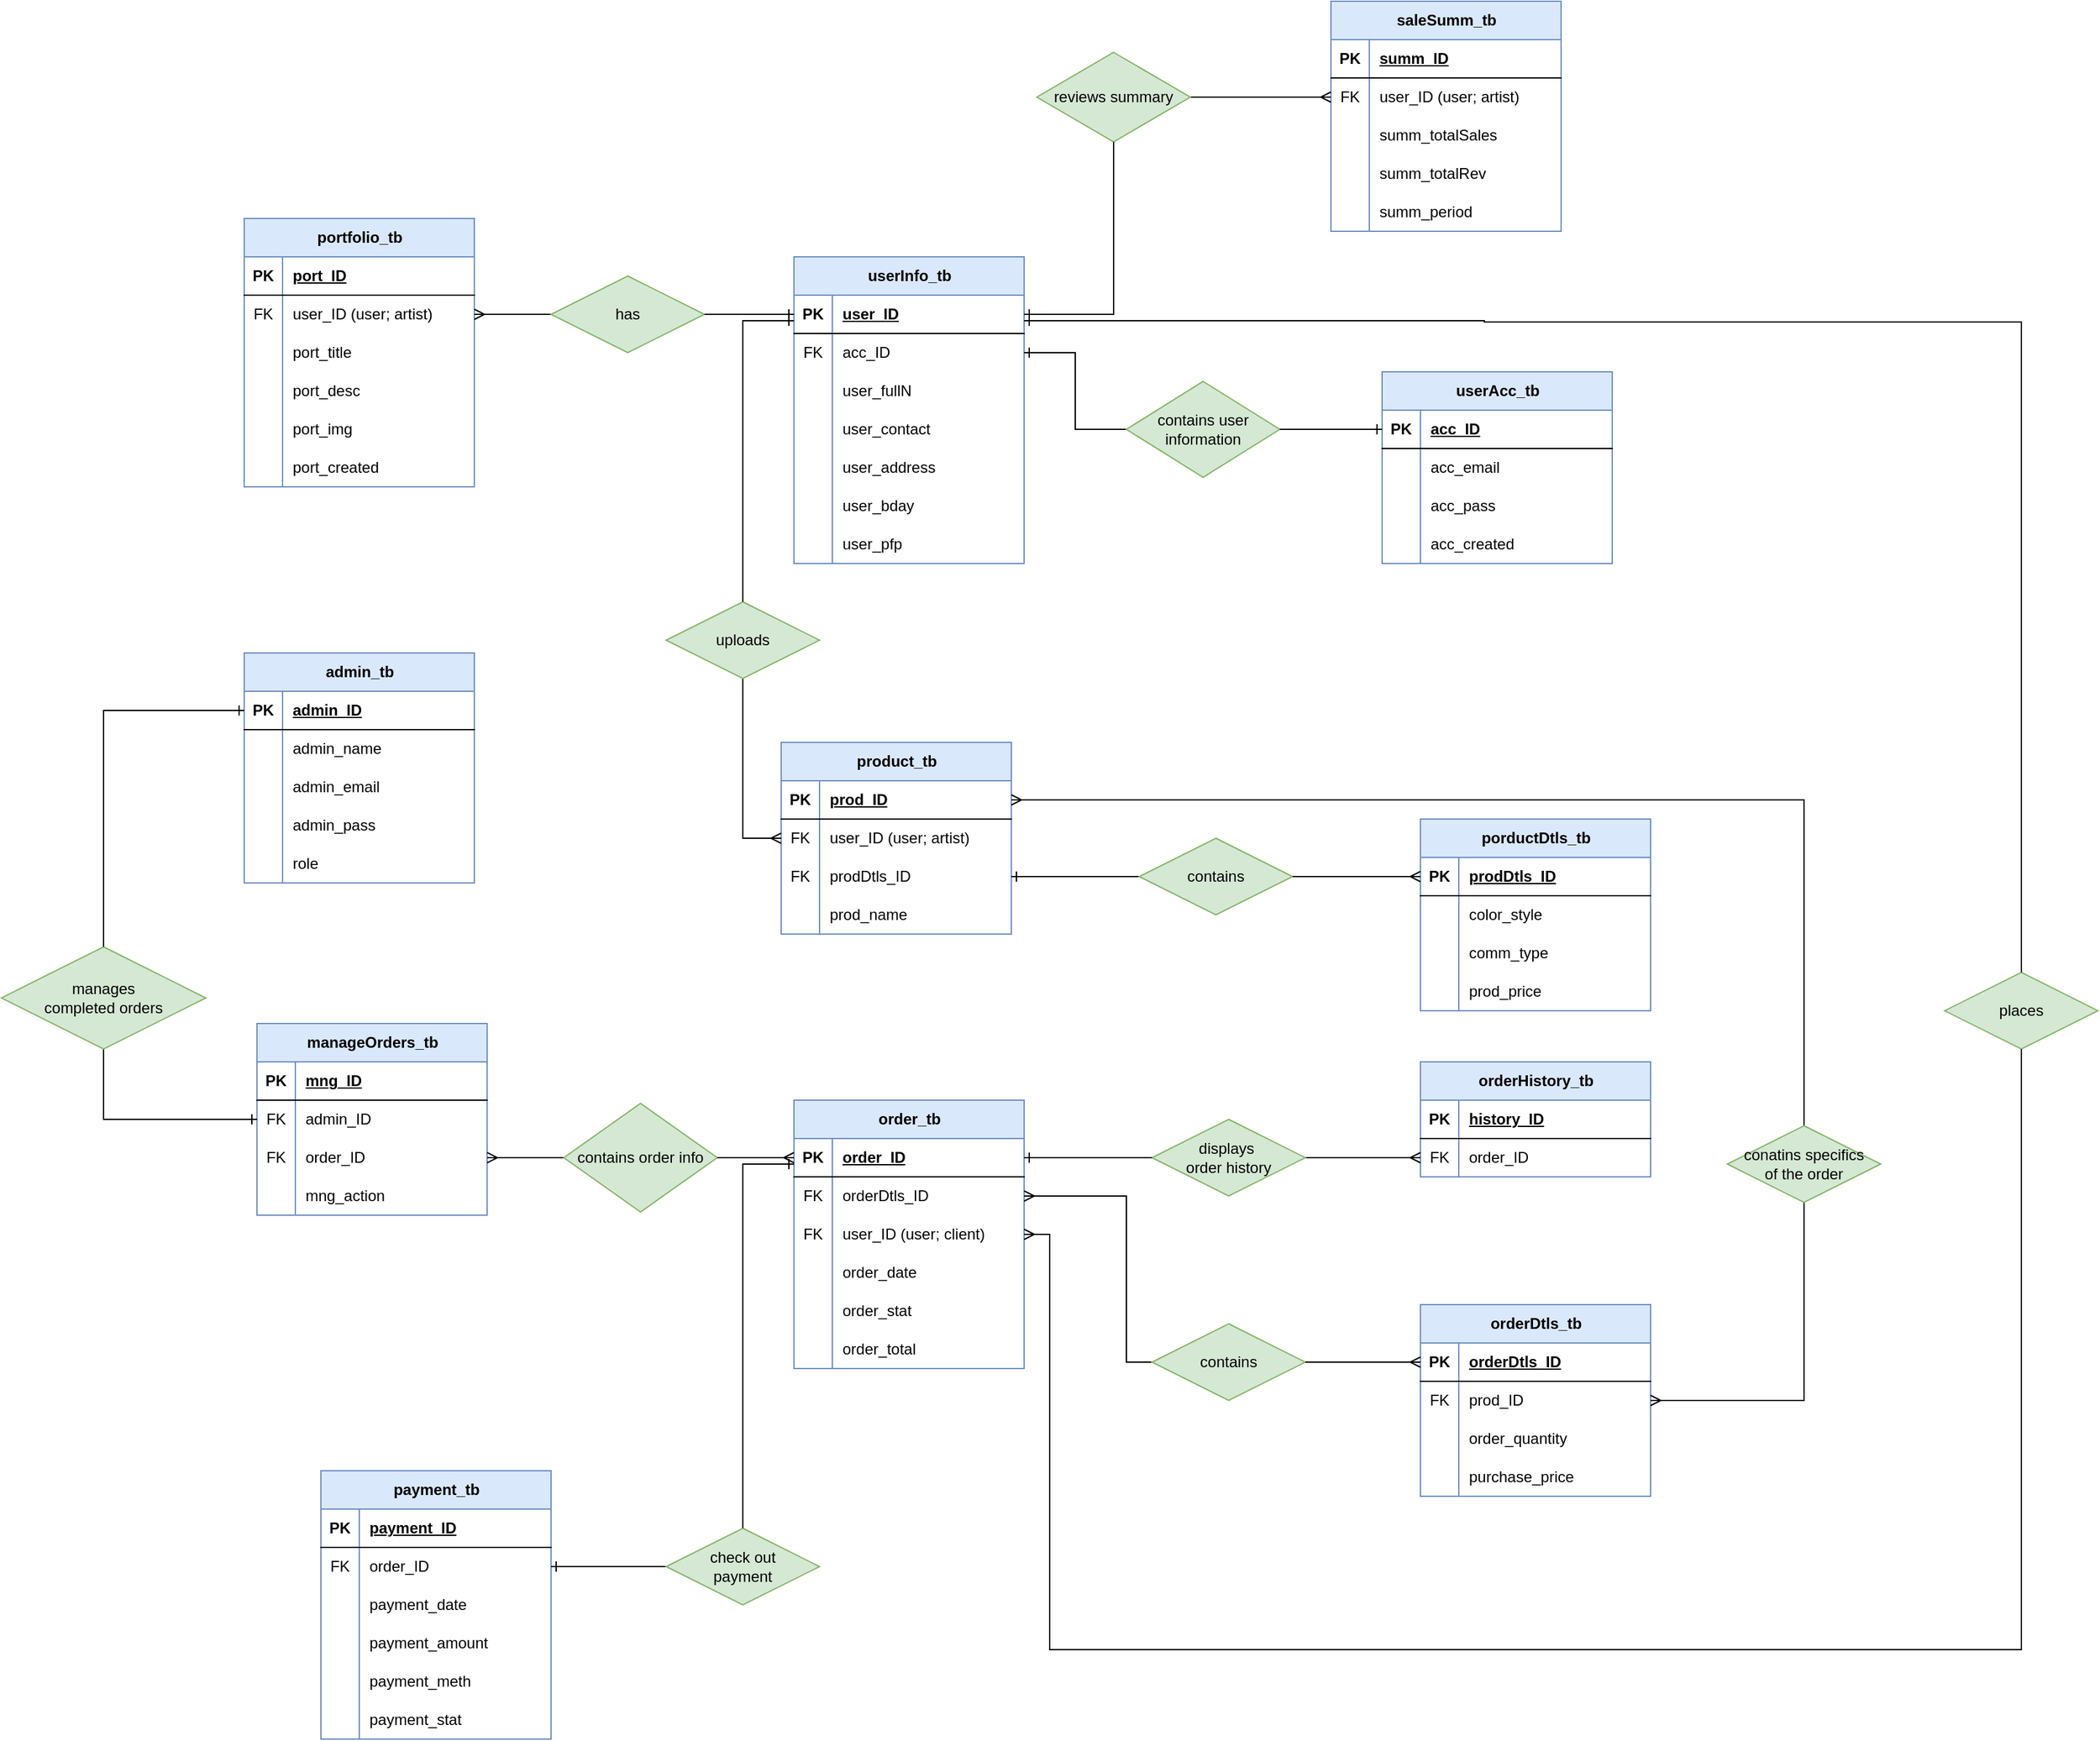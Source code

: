 <mxfile version="28.1.2">
  <diagram name="Page-1" id="oux8k6bwoD5EHhF63y2L">
    <mxGraphModel dx="3705" dy="3350" grid="1" gridSize="10" guides="1" tooltips="1" connect="1" arrows="1" fold="1" page="1" pageScale="1" pageWidth="1100" pageHeight="850" math="0" shadow="0">
      <root>
        <mxCell id="0" />
        <mxCell id="1" parent="0" />
        <mxCell id="V2r_a2kADuqUHxzuFJ4e-30" value="portfolio_tb" style="shape=table;startSize=30;container=1;collapsible=1;childLayout=tableLayout;fixedRows=1;rowLines=0;fontStyle=1;align=center;resizeLast=1;html=1;fillColor=#dae8fc;strokeColor=#6c8ebf;" parent="1" vertex="1">
          <mxGeometry x="-640" y="-1420" width="180" height="210" as="geometry" />
        </mxCell>
        <mxCell id="V2r_a2kADuqUHxzuFJ4e-31" value="" style="shape=tableRow;horizontal=0;startSize=0;swimlaneHead=0;swimlaneBody=0;fillColor=none;collapsible=0;dropTarget=0;points=[[0,0.5],[1,0.5]];portConstraint=eastwest;top=0;left=0;right=0;bottom=1;" parent="V2r_a2kADuqUHxzuFJ4e-30" vertex="1">
          <mxGeometry y="30" width="180" height="30" as="geometry" />
        </mxCell>
        <mxCell id="V2r_a2kADuqUHxzuFJ4e-32" value="PK" style="shape=partialRectangle;connectable=0;fillColor=none;top=0;left=0;bottom=0;right=0;fontStyle=1;overflow=hidden;whiteSpace=wrap;html=1;" parent="V2r_a2kADuqUHxzuFJ4e-31" vertex="1">
          <mxGeometry width="30" height="30" as="geometry">
            <mxRectangle width="30" height="30" as="alternateBounds" />
          </mxGeometry>
        </mxCell>
        <mxCell id="V2r_a2kADuqUHxzuFJ4e-33" value="port_ID" style="shape=partialRectangle;connectable=0;fillColor=none;top=0;left=0;bottom=0;right=0;align=left;spacingLeft=6;fontStyle=5;overflow=hidden;whiteSpace=wrap;html=1;" parent="V2r_a2kADuqUHxzuFJ4e-31" vertex="1">
          <mxGeometry x="30" width="150" height="30" as="geometry">
            <mxRectangle width="150" height="30" as="alternateBounds" />
          </mxGeometry>
        </mxCell>
        <mxCell id="V2r_a2kADuqUHxzuFJ4e-34" value="" style="shape=tableRow;horizontal=0;startSize=0;swimlaneHead=0;swimlaneBody=0;fillColor=none;collapsible=0;dropTarget=0;points=[[0,0.5],[1,0.5]];portConstraint=eastwest;top=0;left=0;right=0;bottom=0;" parent="V2r_a2kADuqUHxzuFJ4e-30" vertex="1">
          <mxGeometry y="60" width="180" height="30" as="geometry" />
        </mxCell>
        <mxCell id="V2r_a2kADuqUHxzuFJ4e-35" value="FK" style="shape=partialRectangle;connectable=0;fillColor=none;top=0;left=0;bottom=0;right=0;editable=1;overflow=hidden;whiteSpace=wrap;html=1;" parent="V2r_a2kADuqUHxzuFJ4e-34" vertex="1">
          <mxGeometry width="30" height="30" as="geometry">
            <mxRectangle width="30" height="30" as="alternateBounds" />
          </mxGeometry>
        </mxCell>
        <mxCell id="V2r_a2kADuqUHxzuFJ4e-36" value="user_ID (user; artist)" style="shape=partialRectangle;connectable=0;fillColor=none;top=0;left=0;bottom=0;right=0;align=left;spacingLeft=6;overflow=hidden;whiteSpace=wrap;html=1;" parent="V2r_a2kADuqUHxzuFJ4e-34" vertex="1">
          <mxGeometry x="30" width="150" height="30" as="geometry">
            <mxRectangle width="150" height="30" as="alternateBounds" />
          </mxGeometry>
        </mxCell>
        <mxCell id="V2r_a2kADuqUHxzuFJ4e-37" value="" style="shape=tableRow;horizontal=0;startSize=0;swimlaneHead=0;swimlaneBody=0;fillColor=none;collapsible=0;dropTarget=0;points=[[0,0.5],[1,0.5]];portConstraint=eastwest;top=0;left=0;right=0;bottom=0;" parent="V2r_a2kADuqUHxzuFJ4e-30" vertex="1">
          <mxGeometry y="90" width="180" height="30" as="geometry" />
        </mxCell>
        <mxCell id="V2r_a2kADuqUHxzuFJ4e-38" value="" style="shape=partialRectangle;connectable=0;fillColor=none;top=0;left=0;bottom=0;right=0;editable=1;overflow=hidden;whiteSpace=wrap;html=1;" parent="V2r_a2kADuqUHxzuFJ4e-37" vertex="1">
          <mxGeometry width="30" height="30" as="geometry">
            <mxRectangle width="30" height="30" as="alternateBounds" />
          </mxGeometry>
        </mxCell>
        <mxCell id="V2r_a2kADuqUHxzuFJ4e-39" value="port_title" style="shape=partialRectangle;connectable=0;fillColor=none;top=0;left=0;bottom=0;right=0;align=left;spacingLeft=6;overflow=hidden;whiteSpace=wrap;html=1;" parent="V2r_a2kADuqUHxzuFJ4e-37" vertex="1">
          <mxGeometry x="30" width="150" height="30" as="geometry">
            <mxRectangle width="150" height="30" as="alternateBounds" />
          </mxGeometry>
        </mxCell>
        <mxCell id="V2r_a2kADuqUHxzuFJ4e-40" value="" style="shape=tableRow;horizontal=0;startSize=0;swimlaneHead=0;swimlaneBody=0;fillColor=none;collapsible=0;dropTarget=0;points=[[0,0.5],[1,0.5]];portConstraint=eastwest;top=0;left=0;right=0;bottom=0;" parent="V2r_a2kADuqUHxzuFJ4e-30" vertex="1">
          <mxGeometry y="120" width="180" height="30" as="geometry" />
        </mxCell>
        <mxCell id="V2r_a2kADuqUHxzuFJ4e-41" value="" style="shape=partialRectangle;connectable=0;fillColor=none;top=0;left=0;bottom=0;right=0;editable=1;overflow=hidden;whiteSpace=wrap;html=1;" parent="V2r_a2kADuqUHxzuFJ4e-40" vertex="1">
          <mxGeometry width="30" height="30" as="geometry">
            <mxRectangle width="30" height="30" as="alternateBounds" />
          </mxGeometry>
        </mxCell>
        <mxCell id="V2r_a2kADuqUHxzuFJ4e-42" value="port_desc" style="shape=partialRectangle;connectable=0;fillColor=none;top=0;left=0;bottom=0;right=0;align=left;spacingLeft=6;overflow=hidden;whiteSpace=wrap;html=1;" parent="V2r_a2kADuqUHxzuFJ4e-40" vertex="1">
          <mxGeometry x="30" width="150" height="30" as="geometry">
            <mxRectangle width="150" height="30" as="alternateBounds" />
          </mxGeometry>
        </mxCell>
        <mxCell id="V2r_a2kADuqUHxzuFJ4e-43" value="" style="shape=tableRow;horizontal=0;startSize=0;swimlaneHead=0;swimlaneBody=0;fillColor=none;collapsible=0;dropTarget=0;points=[[0,0.5],[1,0.5]];portConstraint=eastwest;top=0;left=0;right=0;bottom=0;" parent="V2r_a2kADuqUHxzuFJ4e-30" vertex="1">
          <mxGeometry y="150" width="180" height="30" as="geometry" />
        </mxCell>
        <mxCell id="V2r_a2kADuqUHxzuFJ4e-44" value="" style="shape=partialRectangle;connectable=0;fillColor=none;top=0;left=0;bottom=0;right=0;editable=1;overflow=hidden;whiteSpace=wrap;html=1;" parent="V2r_a2kADuqUHxzuFJ4e-43" vertex="1">
          <mxGeometry width="30" height="30" as="geometry">
            <mxRectangle width="30" height="30" as="alternateBounds" />
          </mxGeometry>
        </mxCell>
        <mxCell id="V2r_a2kADuqUHxzuFJ4e-45" value="port_img" style="shape=partialRectangle;connectable=0;fillColor=none;top=0;left=0;bottom=0;right=0;align=left;spacingLeft=6;overflow=hidden;whiteSpace=wrap;html=1;" parent="V2r_a2kADuqUHxzuFJ4e-43" vertex="1">
          <mxGeometry x="30" width="150" height="30" as="geometry">
            <mxRectangle width="150" height="30" as="alternateBounds" />
          </mxGeometry>
        </mxCell>
        <mxCell id="V2r_a2kADuqUHxzuFJ4e-46" value="" style="shape=tableRow;horizontal=0;startSize=0;swimlaneHead=0;swimlaneBody=0;fillColor=none;collapsible=0;dropTarget=0;points=[[0,0.5],[1,0.5]];portConstraint=eastwest;top=0;left=0;right=0;bottom=0;" parent="V2r_a2kADuqUHxzuFJ4e-30" vertex="1">
          <mxGeometry y="180" width="180" height="30" as="geometry" />
        </mxCell>
        <mxCell id="V2r_a2kADuqUHxzuFJ4e-47" value="" style="shape=partialRectangle;connectable=0;fillColor=none;top=0;left=0;bottom=0;right=0;editable=1;overflow=hidden;whiteSpace=wrap;html=1;" parent="V2r_a2kADuqUHxzuFJ4e-46" vertex="1">
          <mxGeometry width="30" height="30" as="geometry">
            <mxRectangle width="30" height="30" as="alternateBounds" />
          </mxGeometry>
        </mxCell>
        <mxCell id="V2r_a2kADuqUHxzuFJ4e-48" value="port_created" style="shape=partialRectangle;connectable=0;fillColor=none;top=0;left=0;bottom=0;right=0;align=left;spacingLeft=6;overflow=hidden;whiteSpace=wrap;html=1;" parent="V2r_a2kADuqUHxzuFJ4e-46" vertex="1">
          <mxGeometry x="30" width="150" height="30" as="geometry">
            <mxRectangle width="150" height="30" as="alternateBounds" />
          </mxGeometry>
        </mxCell>
        <mxCell id="V2r_a2kADuqUHxzuFJ4e-49" value="userInfo_tb" style="shape=table;startSize=30;container=1;collapsible=1;childLayout=tableLayout;fixedRows=1;rowLines=0;fontStyle=1;align=center;resizeLast=1;html=1;fillColor=#dae8fc;strokeColor=#6c8ebf;" parent="1" vertex="1">
          <mxGeometry x="-210" y="-1390" width="180" height="240" as="geometry" />
        </mxCell>
        <mxCell id="V2r_a2kADuqUHxzuFJ4e-50" value="" style="shape=tableRow;horizontal=0;startSize=0;swimlaneHead=0;swimlaneBody=0;fillColor=none;collapsible=0;dropTarget=0;points=[[0,0.5],[1,0.5]];portConstraint=eastwest;top=0;left=0;right=0;bottom=1;" parent="V2r_a2kADuqUHxzuFJ4e-49" vertex="1">
          <mxGeometry y="30" width="180" height="30" as="geometry" />
        </mxCell>
        <mxCell id="V2r_a2kADuqUHxzuFJ4e-51" value="PK" style="shape=partialRectangle;connectable=0;fillColor=none;top=0;left=0;bottom=0;right=0;fontStyle=1;overflow=hidden;whiteSpace=wrap;html=1;" parent="V2r_a2kADuqUHxzuFJ4e-50" vertex="1">
          <mxGeometry width="30" height="30" as="geometry">
            <mxRectangle width="30" height="30" as="alternateBounds" />
          </mxGeometry>
        </mxCell>
        <mxCell id="V2r_a2kADuqUHxzuFJ4e-52" value="user_ID" style="shape=partialRectangle;connectable=0;fillColor=none;top=0;left=0;bottom=0;right=0;align=left;spacingLeft=6;fontStyle=5;overflow=hidden;whiteSpace=wrap;html=1;" parent="V2r_a2kADuqUHxzuFJ4e-50" vertex="1">
          <mxGeometry x="30" width="150" height="30" as="geometry">
            <mxRectangle width="150" height="30" as="alternateBounds" />
          </mxGeometry>
        </mxCell>
        <mxCell id="V2r_a2kADuqUHxzuFJ4e-53" value="" style="shape=tableRow;horizontal=0;startSize=0;swimlaneHead=0;swimlaneBody=0;fillColor=none;collapsible=0;dropTarget=0;points=[[0,0.5],[1,0.5]];portConstraint=eastwest;top=0;left=0;right=0;bottom=0;" parent="V2r_a2kADuqUHxzuFJ4e-49" vertex="1">
          <mxGeometry y="60" width="180" height="30" as="geometry" />
        </mxCell>
        <mxCell id="V2r_a2kADuqUHxzuFJ4e-54" value="FK" style="shape=partialRectangle;connectable=0;fillColor=none;top=0;left=0;bottom=0;right=0;editable=1;overflow=hidden;whiteSpace=wrap;html=1;" parent="V2r_a2kADuqUHxzuFJ4e-53" vertex="1">
          <mxGeometry width="30" height="30" as="geometry">
            <mxRectangle width="30" height="30" as="alternateBounds" />
          </mxGeometry>
        </mxCell>
        <mxCell id="V2r_a2kADuqUHxzuFJ4e-55" value="acc_ID" style="shape=partialRectangle;connectable=0;fillColor=none;top=0;left=0;bottom=0;right=0;align=left;spacingLeft=6;overflow=hidden;whiteSpace=wrap;html=1;" parent="V2r_a2kADuqUHxzuFJ4e-53" vertex="1">
          <mxGeometry x="30" width="150" height="30" as="geometry">
            <mxRectangle width="150" height="30" as="alternateBounds" />
          </mxGeometry>
        </mxCell>
        <mxCell id="V2r_a2kADuqUHxzuFJ4e-56" value="" style="shape=tableRow;horizontal=0;startSize=0;swimlaneHead=0;swimlaneBody=0;fillColor=none;collapsible=0;dropTarget=0;points=[[0,0.5],[1,0.5]];portConstraint=eastwest;top=0;left=0;right=0;bottom=0;" parent="V2r_a2kADuqUHxzuFJ4e-49" vertex="1">
          <mxGeometry y="90" width="180" height="30" as="geometry" />
        </mxCell>
        <mxCell id="V2r_a2kADuqUHxzuFJ4e-57" value="" style="shape=partialRectangle;connectable=0;fillColor=none;top=0;left=0;bottom=0;right=0;editable=1;overflow=hidden;whiteSpace=wrap;html=1;" parent="V2r_a2kADuqUHxzuFJ4e-56" vertex="1">
          <mxGeometry width="30" height="30" as="geometry">
            <mxRectangle width="30" height="30" as="alternateBounds" />
          </mxGeometry>
        </mxCell>
        <mxCell id="V2r_a2kADuqUHxzuFJ4e-58" value="user_fullN" style="shape=partialRectangle;connectable=0;fillColor=none;top=0;left=0;bottom=0;right=0;align=left;spacingLeft=6;overflow=hidden;whiteSpace=wrap;html=1;" parent="V2r_a2kADuqUHxzuFJ4e-56" vertex="1">
          <mxGeometry x="30" width="150" height="30" as="geometry">
            <mxRectangle width="150" height="30" as="alternateBounds" />
          </mxGeometry>
        </mxCell>
        <mxCell id="V2r_a2kADuqUHxzuFJ4e-59" value="" style="shape=tableRow;horizontal=0;startSize=0;swimlaneHead=0;swimlaneBody=0;fillColor=none;collapsible=0;dropTarget=0;points=[[0,0.5],[1,0.5]];portConstraint=eastwest;top=0;left=0;right=0;bottom=0;" parent="V2r_a2kADuqUHxzuFJ4e-49" vertex="1">
          <mxGeometry y="120" width="180" height="30" as="geometry" />
        </mxCell>
        <mxCell id="V2r_a2kADuqUHxzuFJ4e-60" value="" style="shape=partialRectangle;connectable=0;fillColor=none;top=0;left=0;bottom=0;right=0;editable=1;overflow=hidden;whiteSpace=wrap;html=1;" parent="V2r_a2kADuqUHxzuFJ4e-59" vertex="1">
          <mxGeometry width="30" height="30" as="geometry">
            <mxRectangle width="30" height="30" as="alternateBounds" />
          </mxGeometry>
        </mxCell>
        <mxCell id="V2r_a2kADuqUHxzuFJ4e-61" value="user_contact" style="shape=partialRectangle;connectable=0;fillColor=none;top=0;left=0;bottom=0;right=0;align=left;spacingLeft=6;overflow=hidden;whiteSpace=wrap;html=1;" parent="V2r_a2kADuqUHxzuFJ4e-59" vertex="1">
          <mxGeometry x="30" width="150" height="30" as="geometry">
            <mxRectangle width="150" height="30" as="alternateBounds" />
          </mxGeometry>
        </mxCell>
        <mxCell id="V2r_a2kADuqUHxzuFJ4e-62" value="" style="shape=tableRow;horizontal=0;startSize=0;swimlaneHead=0;swimlaneBody=0;fillColor=none;collapsible=0;dropTarget=0;points=[[0,0.5],[1,0.5]];portConstraint=eastwest;top=0;left=0;right=0;bottom=0;" parent="V2r_a2kADuqUHxzuFJ4e-49" vertex="1">
          <mxGeometry y="150" width="180" height="30" as="geometry" />
        </mxCell>
        <mxCell id="V2r_a2kADuqUHxzuFJ4e-63" value="" style="shape=partialRectangle;connectable=0;fillColor=none;top=0;left=0;bottom=0;right=0;editable=1;overflow=hidden;whiteSpace=wrap;html=1;" parent="V2r_a2kADuqUHxzuFJ4e-62" vertex="1">
          <mxGeometry width="30" height="30" as="geometry">
            <mxRectangle width="30" height="30" as="alternateBounds" />
          </mxGeometry>
        </mxCell>
        <mxCell id="V2r_a2kADuqUHxzuFJ4e-64" value="user_address" style="shape=partialRectangle;connectable=0;fillColor=none;top=0;left=0;bottom=0;right=0;align=left;spacingLeft=6;overflow=hidden;whiteSpace=wrap;html=1;" parent="V2r_a2kADuqUHxzuFJ4e-62" vertex="1">
          <mxGeometry x="30" width="150" height="30" as="geometry">
            <mxRectangle width="150" height="30" as="alternateBounds" />
          </mxGeometry>
        </mxCell>
        <mxCell id="V2r_a2kADuqUHxzuFJ4e-65" value="" style="shape=tableRow;horizontal=0;startSize=0;swimlaneHead=0;swimlaneBody=0;fillColor=none;collapsible=0;dropTarget=0;points=[[0,0.5],[1,0.5]];portConstraint=eastwest;top=0;left=0;right=0;bottom=0;" parent="V2r_a2kADuqUHxzuFJ4e-49" vertex="1">
          <mxGeometry y="180" width="180" height="30" as="geometry" />
        </mxCell>
        <mxCell id="V2r_a2kADuqUHxzuFJ4e-66" value="" style="shape=partialRectangle;connectable=0;fillColor=none;top=0;left=0;bottom=0;right=0;editable=1;overflow=hidden;whiteSpace=wrap;html=1;" parent="V2r_a2kADuqUHxzuFJ4e-65" vertex="1">
          <mxGeometry width="30" height="30" as="geometry">
            <mxRectangle width="30" height="30" as="alternateBounds" />
          </mxGeometry>
        </mxCell>
        <mxCell id="V2r_a2kADuqUHxzuFJ4e-67" value="user_bday" style="shape=partialRectangle;connectable=0;fillColor=none;top=0;left=0;bottom=0;right=0;align=left;spacingLeft=6;overflow=hidden;whiteSpace=wrap;html=1;" parent="V2r_a2kADuqUHxzuFJ4e-65" vertex="1">
          <mxGeometry x="30" width="150" height="30" as="geometry">
            <mxRectangle width="150" height="30" as="alternateBounds" />
          </mxGeometry>
        </mxCell>
        <mxCell id="V2r_a2kADuqUHxzuFJ4e-68" value="" style="shape=tableRow;horizontal=0;startSize=0;swimlaneHead=0;swimlaneBody=0;fillColor=none;collapsible=0;dropTarget=0;points=[[0,0.5],[1,0.5]];portConstraint=eastwest;top=0;left=0;right=0;bottom=0;" parent="V2r_a2kADuqUHxzuFJ4e-49" vertex="1">
          <mxGeometry y="210" width="180" height="30" as="geometry" />
        </mxCell>
        <mxCell id="V2r_a2kADuqUHxzuFJ4e-69" value="" style="shape=partialRectangle;connectable=0;fillColor=none;top=0;left=0;bottom=0;right=0;editable=1;overflow=hidden;whiteSpace=wrap;html=1;" parent="V2r_a2kADuqUHxzuFJ4e-68" vertex="1">
          <mxGeometry width="30" height="30" as="geometry">
            <mxRectangle width="30" height="30" as="alternateBounds" />
          </mxGeometry>
        </mxCell>
        <mxCell id="V2r_a2kADuqUHxzuFJ4e-70" value="user_pfp" style="shape=partialRectangle;connectable=0;fillColor=none;top=0;left=0;bottom=0;right=0;align=left;spacingLeft=6;overflow=hidden;whiteSpace=wrap;html=1;" parent="V2r_a2kADuqUHxzuFJ4e-68" vertex="1">
          <mxGeometry x="30" width="150" height="30" as="geometry">
            <mxRectangle width="150" height="30" as="alternateBounds" />
          </mxGeometry>
        </mxCell>
        <mxCell id="V2r_a2kADuqUHxzuFJ4e-71" value="userAcc_tb" style="shape=table;startSize=30;container=1;collapsible=1;childLayout=tableLayout;fixedRows=1;rowLines=0;fontStyle=1;align=center;resizeLast=1;html=1;fillColor=#dae8fc;strokeColor=#6c8ebf;" parent="1" vertex="1">
          <mxGeometry x="250" y="-1300" width="180" height="150" as="geometry" />
        </mxCell>
        <mxCell id="V2r_a2kADuqUHxzuFJ4e-72" value="" style="shape=tableRow;horizontal=0;startSize=0;swimlaneHead=0;swimlaneBody=0;fillColor=none;collapsible=0;dropTarget=0;points=[[0,0.5],[1,0.5]];portConstraint=eastwest;top=0;left=0;right=0;bottom=1;" parent="V2r_a2kADuqUHxzuFJ4e-71" vertex="1">
          <mxGeometry y="30" width="180" height="30" as="geometry" />
        </mxCell>
        <mxCell id="V2r_a2kADuqUHxzuFJ4e-73" value="PK" style="shape=partialRectangle;connectable=0;fillColor=none;top=0;left=0;bottom=0;right=0;fontStyle=1;overflow=hidden;whiteSpace=wrap;html=1;" parent="V2r_a2kADuqUHxzuFJ4e-72" vertex="1">
          <mxGeometry width="30" height="30" as="geometry">
            <mxRectangle width="30" height="30" as="alternateBounds" />
          </mxGeometry>
        </mxCell>
        <mxCell id="V2r_a2kADuqUHxzuFJ4e-74" value="acc_ID" style="shape=partialRectangle;connectable=0;fillColor=none;top=0;left=0;bottom=0;right=0;align=left;spacingLeft=6;fontStyle=5;overflow=hidden;whiteSpace=wrap;html=1;" parent="V2r_a2kADuqUHxzuFJ4e-72" vertex="1">
          <mxGeometry x="30" width="150" height="30" as="geometry">
            <mxRectangle width="150" height="30" as="alternateBounds" />
          </mxGeometry>
        </mxCell>
        <mxCell id="V2r_a2kADuqUHxzuFJ4e-75" value="" style="shape=tableRow;horizontal=0;startSize=0;swimlaneHead=0;swimlaneBody=0;fillColor=none;collapsible=0;dropTarget=0;points=[[0,0.5],[1,0.5]];portConstraint=eastwest;top=0;left=0;right=0;bottom=0;" parent="V2r_a2kADuqUHxzuFJ4e-71" vertex="1">
          <mxGeometry y="60" width="180" height="30" as="geometry" />
        </mxCell>
        <mxCell id="V2r_a2kADuqUHxzuFJ4e-76" value="" style="shape=partialRectangle;connectable=0;fillColor=none;top=0;left=0;bottom=0;right=0;editable=1;overflow=hidden;whiteSpace=wrap;html=1;" parent="V2r_a2kADuqUHxzuFJ4e-75" vertex="1">
          <mxGeometry width="30" height="30" as="geometry">
            <mxRectangle width="30" height="30" as="alternateBounds" />
          </mxGeometry>
        </mxCell>
        <mxCell id="V2r_a2kADuqUHxzuFJ4e-77" value="acc_email" style="shape=partialRectangle;connectable=0;fillColor=none;top=0;left=0;bottom=0;right=0;align=left;spacingLeft=6;overflow=hidden;whiteSpace=wrap;html=1;" parent="V2r_a2kADuqUHxzuFJ4e-75" vertex="1">
          <mxGeometry x="30" width="150" height="30" as="geometry">
            <mxRectangle width="150" height="30" as="alternateBounds" />
          </mxGeometry>
        </mxCell>
        <mxCell id="V2r_a2kADuqUHxzuFJ4e-78" value="" style="shape=tableRow;horizontal=0;startSize=0;swimlaneHead=0;swimlaneBody=0;fillColor=none;collapsible=0;dropTarget=0;points=[[0,0.5],[1,0.5]];portConstraint=eastwest;top=0;left=0;right=0;bottom=0;" parent="V2r_a2kADuqUHxzuFJ4e-71" vertex="1">
          <mxGeometry y="90" width="180" height="30" as="geometry" />
        </mxCell>
        <mxCell id="V2r_a2kADuqUHxzuFJ4e-79" value="" style="shape=partialRectangle;connectable=0;fillColor=none;top=0;left=0;bottom=0;right=0;editable=1;overflow=hidden;whiteSpace=wrap;html=1;" parent="V2r_a2kADuqUHxzuFJ4e-78" vertex="1">
          <mxGeometry width="30" height="30" as="geometry">
            <mxRectangle width="30" height="30" as="alternateBounds" />
          </mxGeometry>
        </mxCell>
        <mxCell id="V2r_a2kADuqUHxzuFJ4e-80" value="acc_pass" style="shape=partialRectangle;connectable=0;fillColor=none;top=0;left=0;bottom=0;right=0;align=left;spacingLeft=6;overflow=hidden;whiteSpace=wrap;html=1;" parent="V2r_a2kADuqUHxzuFJ4e-78" vertex="1">
          <mxGeometry x="30" width="150" height="30" as="geometry">
            <mxRectangle width="150" height="30" as="alternateBounds" />
          </mxGeometry>
        </mxCell>
        <mxCell id="V2r_a2kADuqUHxzuFJ4e-81" value="" style="shape=tableRow;horizontal=0;startSize=0;swimlaneHead=0;swimlaneBody=0;fillColor=none;collapsible=0;dropTarget=0;points=[[0,0.5],[1,0.5]];portConstraint=eastwest;top=0;left=0;right=0;bottom=0;" parent="V2r_a2kADuqUHxzuFJ4e-71" vertex="1">
          <mxGeometry y="120" width="180" height="30" as="geometry" />
        </mxCell>
        <mxCell id="V2r_a2kADuqUHxzuFJ4e-82" value="" style="shape=partialRectangle;connectable=0;fillColor=none;top=0;left=0;bottom=0;right=0;editable=1;overflow=hidden;whiteSpace=wrap;html=1;" parent="V2r_a2kADuqUHxzuFJ4e-81" vertex="1">
          <mxGeometry width="30" height="30" as="geometry">
            <mxRectangle width="30" height="30" as="alternateBounds" />
          </mxGeometry>
        </mxCell>
        <mxCell id="V2r_a2kADuqUHxzuFJ4e-83" value="acc_created" style="shape=partialRectangle;connectable=0;fillColor=none;top=0;left=0;bottom=0;right=0;align=left;spacingLeft=6;overflow=hidden;whiteSpace=wrap;html=1;" parent="V2r_a2kADuqUHxzuFJ4e-81" vertex="1">
          <mxGeometry x="30" width="150" height="30" as="geometry">
            <mxRectangle width="150" height="30" as="alternateBounds" />
          </mxGeometry>
        </mxCell>
        <mxCell id="V2r_a2kADuqUHxzuFJ4e-84" value="saleSumm_tb" style="shape=table;startSize=30;container=1;collapsible=1;childLayout=tableLayout;fixedRows=1;rowLines=0;fontStyle=1;align=center;resizeLast=1;html=1;fillColor=#dae8fc;strokeColor=#6c8ebf;" parent="1" vertex="1">
          <mxGeometry x="210" y="-1590" width="180" height="180" as="geometry" />
        </mxCell>
        <mxCell id="V2r_a2kADuqUHxzuFJ4e-85" value="" style="shape=tableRow;horizontal=0;startSize=0;swimlaneHead=0;swimlaneBody=0;fillColor=none;collapsible=0;dropTarget=0;points=[[0,0.5],[1,0.5]];portConstraint=eastwest;top=0;left=0;right=0;bottom=1;" parent="V2r_a2kADuqUHxzuFJ4e-84" vertex="1">
          <mxGeometry y="30" width="180" height="30" as="geometry" />
        </mxCell>
        <mxCell id="V2r_a2kADuqUHxzuFJ4e-86" value="PK" style="shape=partialRectangle;connectable=0;fillColor=none;top=0;left=0;bottom=0;right=0;fontStyle=1;overflow=hidden;whiteSpace=wrap;html=1;" parent="V2r_a2kADuqUHxzuFJ4e-85" vertex="1">
          <mxGeometry width="30" height="30" as="geometry">
            <mxRectangle width="30" height="30" as="alternateBounds" />
          </mxGeometry>
        </mxCell>
        <mxCell id="V2r_a2kADuqUHxzuFJ4e-87" value="summ_ID" style="shape=partialRectangle;connectable=0;fillColor=none;top=0;left=0;bottom=0;right=0;align=left;spacingLeft=6;fontStyle=5;overflow=hidden;whiteSpace=wrap;html=1;" parent="V2r_a2kADuqUHxzuFJ4e-85" vertex="1">
          <mxGeometry x="30" width="150" height="30" as="geometry">
            <mxRectangle width="150" height="30" as="alternateBounds" />
          </mxGeometry>
        </mxCell>
        <mxCell id="V2r_a2kADuqUHxzuFJ4e-88" value="" style="shape=tableRow;horizontal=0;startSize=0;swimlaneHead=0;swimlaneBody=0;fillColor=none;collapsible=0;dropTarget=0;points=[[0,0.5],[1,0.5]];portConstraint=eastwest;top=0;left=0;right=0;bottom=0;" parent="V2r_a2kADuqUHxzuFJ4e-84" vertex="1">
          <mxGeometry y="60" width="180" height="30" as="geometry" />
        </mxCell>
        <mxCell id="V2r_a2kADuqUHxzuFJ4e-89" value="FK" style="shape=partialRectangle;connectable=0;fillColor=none;top=0;left=0;bottom=0;right=0;editable=1;overflow=hidden;whiteSpace=wrap;html=1;" parent="V2r_a2kADuqUHxzuFJ4e-88" vertex="1">
          <mxGeometry width="30" height="30" as="geometry">
            <mxRectangle width="30" height="30" as="alternateBounds" />
          </mxGeometry>
        </mxCell>
        <mxCell id="V2r_a2kADuqUHxzuFJ4e-90" value="user_ID (user; artist)" style="shape=partialRectangle;connectable=0;fillColor=none;top=0;left=0;bottom=0;right=0;align=left;spacingLeft=6;overflow=hidden;whiteSpace=wrap;html=1;" parent="V2r_a2kADuqUHxzuFJ4e-88" vertex="1">
          <mxGeometry x="30" width="150" height="30" as="geometry">
            <mxRectangle width="150" height="30" as="alternateBounds" />
          </mxGeometry>
        </mxCell>
        <mxCell id="V2r_a2kADuqUHxzuFJ4e-91" value="" style="shape=tableRow;horizontal=0;startSize=0;swimlaneHead=0;swimlaneBody=0;fillColor=none;collapsible=0;dropTarget=0;points=[[0,0.5],[1,0.5]];portConstraint=eastwest;top=0;left=0;right=0;bottom=0;" parent="V2r_a2kADuqUHxzuFJ4e-84" vertex="1">
          <mxGeometry y="90" width="180" height="30" as="geometry" />
        </mxCell>
        <mxCell id="V2r_a2kADuqUHxzuFJ4e-92" value="" style="shape=partialRectangle;connectable=0;fillColor=none;top=0;left=0;bottom=0;right=0;editable=1;overflow=hidden;whiteSpace=wrap;html=1;" parent="V2r_a2kADuqUHxzuFJ4e-91" vertex="1">
          <mxGeometry width="30" height="30" as="geometry">
            <mxRectangle width="30" height="30" as="alternateBounds" />
          </mxGeometry>
        </mxCell>
        <mxCell id="V2r_a2kADuqUHxzuFJ4e-93" value="summ_totalSales" style="shape=partialRectangle;connectable=0;fillColor=none;top=0;left=0;bottom=0;right=0;align=left;spacingLeft=6;overflow=hidden;whiteSpace=wrap;html=1;" parent="V2r_a2kADuqUHxzuFJ4e-91" vertex="1">
          <mxGeometry x="30" width="150" height="30" as="geometry">
            <mxRectangle width="150" height="30" as="alternateBounds" />
          </mxGeometry>
        </mxCell>
        <mxCell id="V2r_a2kADuqUHxzuFJ4e-94" value="" style="shape=tableRow;horizontal=0;startSize=0;swimlaneHead=0;swimlaneBody=0;fillColor=none;collapsible=0;dropTarget=0;points=[[0,0.5],[1,0.5]];portConstraint=eastwest;top=0;left=0;right=0;bottom=0;" parent="V2r_a2kADuqUHxzuFJ4e-84" vertex="1">
          <mxGeometry y="120" width="180" height="30" as="geometry" />
        </mxCell>
        <mxCell id="V2r_a2kADuqUHxzuFJ4e-95" value="" style="shape=partialRectangle;connectable=0;fillColor=none;top=0;left=0;bottom=0;right=0;editable=1;overflow=hidden;whiteSpace=wrap;html=1;" parent="V2r_a2kADuqUHxzuFJ4e-94" vertex="1">
          <mxGeometry width="30" height="30" as="geometry">
            <mxRectangle width="30" height="30" as="alternateBounds" />
          </mxGeometry>
        </mxCell>
        <mxCell id="V2r_a2kADuqUHxzuFJ4e-96" value="summ_totalRev" style="shape=partialRectangle;connectable=0;fillColor=none;top=0;left=0;bottom=0;right=0;align=left;spacingLeft=6;overflow=hidden;whiteSpace=wrap;html=1;" parent="V2r_a2kADuqUHxzuFJ4e-94" vertex="1">
          <mxGeometry x="30" width="150" height="30" as="geometry">
            <mxRectangle width="150" height="30" as="alternateBounds" />
          </mxGeometry>
        </mxCell>
        <mxCell id="V2r_a2kADuqUHxzuFJ4e-97" value="" style="shape=tableRow;horizontal=0;startSize=0;swimlaneHead=0;swimlaneBody=0;fillColor=none;collapsible=0;dropTarget=0;points=[[0,0.5],[1,0.5]];portConstraint=eastwest;top=0;left=0;right=0;bottom=0;" parent="V2r_a2kADuqUHxzuFJ4e-84" vertex="1">
          <mxGeometry y="150" width="180" height="30" as="geometry" />
        </mxCell>
        <mxCell id="V2r_a2kADuqUHxzuFJ4e-98" value="" style="shape=partialRectangle;connectable=0;fillColor=none;top=0;left=0;bottom=0;right=0;editable=1;overflow=hidden;whiteSpace=wrap;html=1;" parent="V2r_a2kADuqUHxzuFJ4e-97" vertex="1">
          <mxGeometry width="30" height="30" as="geometry">
            <mxRectangle width="30" height="30" as="alternateBounds" />
          </mxGeometry>
        </mxCell>
        <mxCell id="V2r_a2kADuqUHxzuFJ4e-99" value="summ_period" style="shape=partialRectangle;connectable=0;fillColor=none;top=0;left=0;bottom=0;right=0;align=left;spacingLeft=6;overflow=hidden;whiteSpace=wrap;html=1;" parent="V2r_a2kADuqUHxzuFJ4e-97" vertex="1">
          <mxGeometry x="30" width="150" height="30" as="geometry">
            <mxRectangle width="150" height="30" as="alternateBounds" />
          </mxGeometry>
        </mxCell>
        <mxCell id="V2r_a2kADuqUHxzuFJ4e-100" value="admin_tb" style="shape=table;startSize=30;container=1;collapsible=1;childLayout=tableLayout;fixedRows=1;rowLines=0;fontStyle=1;align=center;resizeLast=1;html=1;fillColor=#dae8fc;strokeColor=#6c8ebf;" parent="1" vertex="1">
          <mxGeometry x="-640" y="-1080" width="180" height="180" as="geometry" />
        </mxCell>
        <mxCell id="V2r_a2kADuqUHxzuFJ4e-101" value="" style="shape=tableRow;horizontal=0;startSize=0;swimlaneHead=0;swimlaneBody=0;fillColor=none;collapsible=0;dropTarget=0;points=[[0,0.5],[1,0.5]];portConstraint=eastwest;top=0;left=0;right=0;bottom=1;" parent="V2r_a2kADuqUHxzuFJ4e-100" vertex="1">
          <mxGeometry y="30" width="180" height="30" as="geometry" />
        </mxCell>
        <mxCell id="V2r_a2kADuqUHxzuFJ4e-102" value="PK" style="shape=partialRectangle;connectable=0;fillColor=none;top=0;left=0;bottom=0;right=0;fontStyle=1;overflow=hidden;whiteSpace=wrap;html=1;" parent="V2r_a2kADuqUHxzuFJ4e-101" vertex="1">
          <mxGeometry width="30" height="30" as="geometry">
            <mxRectangle width="30" height="30" as="alternateBounds" />
          </mxGeometry>
        </mxCell>
        <mxCell id="V2r_a2kADuqUHxzuFJ4e-103" value="admin_ID" style="shape=partialRectangle;connectable=0;fillColor=none;top=0;left=0;bottom=0;right=0;align=left;spacingLeft=6;fontStyle=5;overflow=hidden;whiteSpace=wrap;html=1;" parent="V2r_a2kADuqUHxzuFJ4e-101" vertex="1">
          <mxGeometry x="30" width="150" height="30" as="geometry">
            <mxRectangle width="150" height="30" as="alternateBounds" />
          </mxGeometry>
        </mxCell>
        <mxCell id="V2r_a2kADuqUHxzuFJ4e-104" value="" style="shape=tableRow;horizontal=0;startSize=0;swimlaneHead=0;swimlaneBody=0;fillColor=none;collapsible=0;dropTarget=0;points=[[0,0.5],[1,0.5]];portConstraint=eastwest;top=0;left=0;right=0;bottom=0;" parent="V2r_a2kADuqUHxzuFJ4e-100" vertex="1">
          <mxGeometry y="60" width="180" height="30" as="geometry" />
        </mxCell>
        <mxCell id="V2r_a2kADuqUHxzuFJ4e-105" value="" style="shape=partialRectangle;connectable=0;fillColor=none;top=0;left=0;bottom=0;right=0;editable=1;overflow=hidden;whiteSpace=wrap;html=1;" parent="V2r_a2kADuqUHxzuFJ4e-104" vertex="1">
          <mxGeometry width="30" height="30" as="geometry">
            <mxRectangle width="30" height="30" as="alternateBounds" />
          </mxGeometry>
        </mxCell>
        <mxCell id="V2r_a2kADuqUHxzuFJ4e-106" value="admin_name" style="shape=partialRectangle;connectable=0;fillColor=none;top=0;left=0;bottom=0;right=0;align=left;spacingLeft=6;overflow=hidden;whiteSpace=wrap;html=1;" parent="V2r_a2kADuqUHxzuFJ4e-104" vertex="1">
          <mxGeometry x="30" width="150" height="30" as="geometry">
            <mxRectangle width="150" height="30" as="alternateBounds" />
          </mxGeometry>
        </mxCell>
        <mxCell id="V2r_a2kADuqUHxzuFJ4e-107" value="" style="shape=tableRow;horizontal=0;startSize=0;swimlaneHead=0;swimlaneBody=0;fillColor=none;collapsible=0;dropTarget=0;points=[[0,0.5],[1,0.5]];portConstraint=eastwest;top=0;left=0;right=0;bottom=0;" parent="V2r_a2kADuqUHxzuFJ4e-100" vertex="1">
          <mxGeometry y="90" width="180" height="30" as="geometry" />
        </mxCell>
        <mxCell id="V2r_a2kADuqUHxzuFJ4e-108" value="" style="shape=partialRectangle;connectable=0;fillColor=none;top=0;left=0;bottom=0;right=0;editable=1;overflow=hidden;whiteSpace=wrap;html=1;" parent="V2r_a2kADuqUHxzuFJ4e-107" vertex="1">
          <mxGeometry width="30" height="30" as="geometry">
            <mxRectangle width="30" height="30" as="alternateBounds" />
          </mxGeometry>
        </mxCell>
        <mxCell id="V2r_a2kADuqUHxzuFJ4e-109" value="admin_email" style="shape=partialRectangle;connectable=0;fillColor=none;top=0;left=0;bottom=0;right=0;align=left;spacingLeft=6;overflow=hidden;whiteSpace=wrap;html=1;" parent="V2r_a2kADuqUHxzuFJ4e-107" vertex="1">
          <mxGeometry x="30" width="150" height="30" as="geometry">
            <mxRectangle width="150" height="30" as="alternateBounds" />
          </mxGeometry>
        </mxCell>
        <mxCell id="V2r_a2kADuqUHxzuFJ4e-110" value="" style="shape=tableRow;horizontal=0;startSize=0;swimlaneHead=0;swimlaneBody=0;fillColor=none;collapsible=0;dropTarget=0;points=[[0,0.5],[1,0.5]];portConstraint=eastwest;top=0;left=0;right=0;bottom=0;" parent="V2r_a2kADuqUHxzuFJ4e-100" vertex="1">
          <mxGeometry y="120" width="180" height="30" as="geometry" />
        </mxCell>
        <mxCell id="V2r_a2kADuqUHxzuFJ4e-111" value="" style="shape=partialRectangle;connectable=0;fillColor=none;top=0;left=0;bottom=0;right=0;editable=1;overflow=hidden;whiteSpace=wrap;html=1;" parent="V2r_a2kADuqUHxzuFJ4e-110" vertex="1">
          <mxGeometry width="30" height="30" as="geometry">
            <mxRectangle width="30" height="30" as="alternateBounds" />
          </mxGeometry>
        </mxCell>
        <mxCell id="V2r_a2kADuqUHxzuFJ4e-112" value="admin_pass" style="shape=partialRectangle;connectable=0;fillColor=none;top=0;left=0;bottom=0;right=0;align=left;spacingLeft=6;overflow=hidden;whiteSpace=wrap;html=1;" parent="V2r_a2kADuqUHxzuFJ4e-110" vertex="1">
          <mxGeometry x="30" width="150" height="30" as="geometry">
            <mxRectangle width="150" height="30" as="alternateBounds" />
          </mxGeometry>
        </mxCell>
        <mxCell id="V2r_a2kADuqUHxzuFJ4e-113" value="" style="shape=tableRow;horizontal=0;startSize=0;swimlaneHead=0;swimlaneBody=0;fillColor=none;collapsible=0;dropTarget=0;points=[[0,0.5],[1,0.5]];portConstraint=eastwest;top=0;left=0;right=0;bottom=0;" parent="V2r_a2kADuqUHxzuFJ4e-100" vertex="1">
          <mxGeometry y="150" width="180" height="30" as="geometry" />
        </mxCell>
        <mxCell id="V2r_a2kADuqUHxzuFJ4e-114" value="" style="shape=partialRectangle;connectable=0;fillColor=none;top=0;left=0;bottom=0;right=0;editable=1;overflow=hidden;whiteSpace=wrap;html=1;" parent="V2r_a2kADuqUHxzuFJ4e-113" vertex="1">
          <mxGeometry width="30" height="30" as="geometry">
            <mxRectangle width="30" height="30" as="alternateBounds" />
          </mxGeometry>
        </mxCell>
        <mxCell id="V2r_a2kADuqUHxzuFJ4e-115" value="role" style="shape=partialRectangle;connectable=0;fillColor=none;top=0;left=0;bottom=0;right=0;align=left;spacingLeft=6;overflow=hidden;whiteSpace=wrap;html=1;" parent="V2r_a2kADuqUHxzuFJ4e-113" vertex="1">
          <mxGeometry x="30" width="150" height="30" as="geometry">
            <mxRectangle width="150" height="30" as="alternateBounds" />
          </mxGeometry>
        </mxCell>
        <mxCell id="V2r_a2kADuqUHxzuFJ4e-119" value="product_tb" style="shape=table;startSize=30;container=1;collapsible=1;childLayout=tableLayout;fixedRows=1;rowLines=0;fontStyle=1;align=center;resizeLast=1;html=1;fillColor=#dae8fc;strokeColor=#6c8ebf;" parent="1" vertex="1">
          <mxGeometry x="-220" y="-1010" width="180" height="150" as="geometry" />
        </mxCell>
        <mxCell id="V2r_a2kADuqUHxzuFJ4e-120" value="" style="shape=tableRow;horizontal=0;startSize=0;swimlaneHead=0;swimlaneBody=0;fillColor=none;collapsible=0;dropTarget=0;points=[[0,0.5],[1,0.5]];portConstraint=eastwest;top=0;left=0;right=0;bottom=1;" parent="V2r_a2kADuqUHxzuFJ4e-119" vertex="1">
          <mxGeometry y="30" width="180" height="30" as="geometry" />
        </mxCell>
        <mxCell id="V2r_a2kADuqUHxzuFJ4e-121" value="PK" style="shape=partialRectangle;connectable=0;fillColor=none;top=0;left=0;bottom=0;right=0;fontStyle=1;overflow=hidden;whiteSpace=wrap;html=1;" parent="V2r_a2kADuqUHxzuFJ4e-120" vertex="1">
          <mxGeometry width="30" height="30" as="geometry">
            <mxRectangle width="30" height="30" as="alternateBounds" />
          </mxGeometry>
        </mxCell>
        <mxCell id="V2r_a2kADuqUHxzuFJ4e-122" value="prod_ID" style="shape=partialRectangle;connectable=0;fillColor=none;top=0;left=0;bottom=0;right=0;align=left;spacingLeft=6;fontStyle=5;overflow=hidden;whiteSpace=wrap;html=1;" parent="V2r_a2kADuqUHxzuFJ4e-120" vertex="1">
          <mxGeometry x="30" width="150" height="30" as="geometry">
            <mxRectangle width="150" height="30" as="alternateBounds" />
          </mxGeometry>
        </mxCell>
        <mxCell id="V2r_a2kADuqUHxzuFJ4e-123" value="" style="shape=tableRow;horizontal=0;startSize=0;swimlaneHead=0;swimlaneBody=0;fillColor=none;collapsible=0;dropTarget=0;points=[[0,0.5],[1,0.5]];portConstraint=eastwest;top=0;left=0;right=0;bottom=0;" parent="V2r_a2kADuqUHxzuFJ4e-119" vertex="1">
          <mxGeometry y="60" width="180" height="30" as="geometry" />
        </mxCell>
        <mxCell id="V2r_a2kADuqUHxzuFJ4e-124" value="FK" style="shape=partialRectangle;connectable=0;fillColor=none;top=0;left=0;bottom=0;right=0;editable=1;overflow=hidden;whiteSpace=wrap;html=1;" parent="V2r_a2kADuqUHxzuFJ4e-123" vertex="1">
          <mxGeometry width="30" height="30" as="geometry">
            <mxRectangle width="30" height="30" as="alternateBounds" />
          </mxGeometry>
        </mxCell>
        <mxCell id="V2r_a2kADuqUHxzuFJ4e-125" value="user_ID (user; artist)" style="shape=partialRectangle;connectable=0;fillColor=none;top=0;left=0;bottom=0;right=0;align=left;spacingLeft=6;overflow=hidden;whiteSpace=wrap;html=1;" parent="V2r_a2kADuqUHxzuFJ4e-123" vertex="1">
          <mxGeometry x="30" width="150" height="30" as="geometry">
            <mxRectangle width="150" height="30" as="alternateBounds" />
          </mxGeometry>
        </mxCell>
        <mxCell id="V2r_a2kADuqUHxzuFJ4e-126" value="" style="shape=tableRow;horizontal=0;startSize=0;swimlaneHead=0;swimlaneBody=0;fillColor=none;collapsible=0;dropTarget=0;points=[[0,0.5],[1,0.5]];portConstraint=eastwest;top=0;left=0;right=0;bottom=0;" parent="V2r_a2kADuqUHxzuFJ4e-119" vertex="1">
          <mxGeometry y="90" width="180" height="30" as="geometry" />
        </mxCell>
        <mxCell id="V2r_a2kADuqUHxzuFJ4e-127" value="FK" style="shape=partialRectangle;connectable=0;fillColor=none;top=0;left=0;bottom=0;right=0;editable=1;overflow=hidden;whiteSpace=wrap;html=1;" parent="V2r_a2kADuqUHxzuFJ4e-126" vertex="1">
          <mxGeometry width="30" height="30" as="geometry">
            <mxRectangle width="30" height="30" as="alternateBounds" />
          </mxGeometry>
        </mxCell>
        <mxCell id="V2r_a2kADuqUHxzuFJ4e-128" value="prodDtls_ID" style="shape=partialRectangle;connectable=0;fillColor=none;top=0;left=0;bottom=0;right=0;align=left;spacingLeft=6;overflow=hidden;whiteSpace=wrap;html=1;" parent="V2r_a2kADuqUHxzuFJ4e-126" vertex="1">
          <mxGeometry x="30" width="150" height="30" as="geometry">
            <mxRectangle width="150" height="30" as="alternateBounds" />
          </mxGeometry>
        </mxCell>
        <mxCell id="V2r_a2kADuqUHxzuFJ4e-129" value="" style="shape=tableRow;horizontal=0;startSize=0;swimlaneHead=0;swimlaneBody=0;fillColor=none;collapsible=0;dropTarget=0;points=[[0,0.5],[1,0.5]];portConstraint=eastwest;top=0;left=0;right=0;bottom=0;" parent="V2r_a2kADuqUHxzuFJ4e-119" vertex="1">
          <mxGeometry y="120" width="180" height="30" as="geometry" />
        </mxCell>
        <mxCell id="V2r_a2kADuqUHxzuFJ4e-130" value="" style="shape=partialRectangle;connectable=0;fillColor=none;top=0;left=0;bottom=0;right=0;editable=1;overflow=hidden;whiteSpace=wrap;html=1;" parent="V2r_a2kADuqUHxzuFJ4e-129" vertex="1">
          <mxGeometry width="30" height="30" as="geometry">
            <mxRectangle width="30" height="30" as="alternateBounds" />
          </mxGeometry>
        </mxCell>
        <mxCell id="V2r_a2kADuqUHxzuFJ4e-131" value="prod_name" style="shape=partialRectangle;connectable=0;fillColor=none;top=0;left=0;bottom=0;right=0;align=left;spacingLeft=6;overflow=hidden;whiteSpace=wrap;html=1;" parent="V2r_a2kADuqUHxzuFJ4e-129" vertex="1">
          <mxGeometry x="30" width="150" height="30" as="geometry">
            <mxRectangle width="150" height="30" as="alternateBounds" />
          </mxGeometry>
        </mxCell>
        <mxCell id="V2r_a2kADuqUHxzuFJ4e-132" value="porductDtls_tb" style="shape=table;startSize=30;container=1;collapsible=1;childLayout=tableLayout;fixedRows=1;rowLines=0;fontStyle=1;align=center;resizeLast=1;html=1;fillColor=#dae8fc;strokeColor=#6c8ebf;" parent="1" vertex="1">
          <mxGeometry x="280" y="-950" width="180" height="150" as="geometry" />
        </mxCell>
        <mxCell id="V2r_a2kADuqUHxzuFJ4e-133" value="" style="shape=tableRow;horizontal=0;startSize=0;swimlaneHead=0;swimlaneBody=0;fillColor=none;collapsible=0;dropTarget=0;points=[[0,0.5],[1,0.5]];portConstraint=eastwest;top=0;left=0;right=0;bottom=1;" parent="V2r_a2kADuqUHxzuFJ4e-132" vertex="1">
          <mxGeometry y="30" width="180" height="30" as="geometry" />
        </mxCell>
        <mxCell id="V2r_a2kADuqUHxzuFJ4e-134" value="PK" style="shape=partialRectangle;connectable=0;fillColor=none;top=0;left=0;bottom=0;right=0;fontStyle=1;overflow=hidden;whiteSpace=wrap;html=1;" parent="V2r_a2kADuqUHxzuFJ4e-133" vertex="1">
          <mxGeometry width="30" height="30" as="geometry">
            <mxRectangle width="30" height="30" as="alternateBounds" />
          </mxGeometry>
        </mxCell>
        <mxCell id="V2r_a2kADuqUHxzuFJ4e-135" value="prodDtls_ID" style="shape=partialRectangle;connectable=0;fillColor=none;top=0;left=0;bottom=0;right=0;align=left;spacingLeft=6;fontStyle=5;overflow=hidden;whiteSpace=wrap;html=1;" parent="V2r_a2kADuqUHxzuFJ4e-133" vertex="1">
          <mxGeometry x="30" width="150" height="30" as="geometry">
            <mxRectangle width="150" height="30" as="alternateBounds" />
          </mxGeometry>
        </mxCell>
        <mxCell id="V2r_a2kADuqUHxzuFJ4e-136" value="" style="shape=tableRow;horizontal=0;startSize=0;swimlaneHead=0;swimlaneBody=0;fillColor=none;collapsible=0;dropTarget=0;points=[[0,0.5],[1,0.5]];portConstraint=eastwest;top=0;left=0;right=0;bottom=0;" parent="V2r_a2kADuqUHxzuFJ4e-132" vertex="1">
          <mxGeometry y="60" width="180" height="30" as="geometry" />
        </mxCell>
        <mxCell id="V2r_a2kADuqUHxzuFJ4e-137" value="" style="shape=partialRectangle;connectable=0;fillColor=none;top=0;left=0;bottom=0;right=0;editable=1;overflow=hidden;whiteSpace=wrap;html=1;" parent="V2r_a2kADuqUHxzuFJ4e-136" vertex="1">
          <mxGeometry width="30" height="30" as="geometry">
            <mxRectangle width="30" height="30" as="alternateBounds" />
          </mxGeometry>
        </mxCell>
        <mxCell id="V2r_a2kADuqUHxzuFJ4e-138" value="color_style" style="shape=partialRectangle;connectable=0;fillColor=none;top=0;left=0;bottom=0;right=0;align=left;spacingLeft=6;overflow=hidden;whiteSpace=wrap;html=1;" parent="V2r_a2kADuqUHxzuFJ4e-136" vertex="1">
          <mxGeometry x="30" width="150" height="30" as="geometry">
            <mxRectangle width="150" height="30" as="alternateBounds" />
          </mxGeometry>
        </mxCell>
        <mxCell id="V2r_a2kADuqUHxzuFJ4e-139" value="" style="shape=tableRow;horizontal=0;startSize=0;swimlaneHead=0;swimlaneBody=0;fillColor=none;collapsible=0;dropTarget=0;points=[[0,0.5],[1,0.5]];portConstraint=eastwest;top=0;left=0;right=0;bottom=0;" parent="V2r_a2kADuqUHxzuFJ4e-132" vertex="1">
          <mxGeometry y="90" width="180" height="30" as="geometry" />
        </mxCell>
        <mxCell id="V2r_a2kADuqUHxzuFJ4e-140" value="" style="shape=partialRectangle;connectable=0;fillColor=none;top=0;left=0;bottom=0;right=0;editable=1;overflow=hidden;whiteSpace=wrap;html=1;" parent="V2r_a2kADuqUHxzuFJ4e-139" vertex="1">
          <mxGeometry width="30" height="30" as="geometry">
            <mxRectangle width="30" height="30" as="alternateBounds" />
          </mxGeometry>
        </mxCell>
        <mxCell id="V2r_a2kADuqUHxzuFJ4e-141" value="comm_type" style="shape=partialRectangle;connectable=0;fillColor=none;top=0;left=0;bottom=0;right=0;align=left;spacingLeft=6;overflow=hidden;whiteSpace=wrap;html=1;" parent="V2r_a2kADuqUHxzuFJ4e-139" vertex="1">
          <mxGeometry x="30" width="150" height="30" as="geometry">
            <mxRectangle width="150" height="30" as="alternateBounds" />
          </mxGeometry>
        </mxCell>
        <mxCell id="V2r_a2kADuqUHxzuFJ4e-142" value="" style="shape=tableRow;horizontal=0;startSize=0;swimlaneHead=0;swimlaneBody=0;fillColor=none;collapsible=0;dropTarget=0;points=[[0,0.5],[1,0.5]];portConstraint=eastwest;top=0;left=0;right=0;bottom=0;" parent="V2r_a2kADuqUHxzuFJ4e-132" vertex="1">
          <mxGeometry y="120" width="180" height="30" as="geometry" />
        </mxCell>
        <mxCell id="V2r_a2kADuqUHxzuFJ4e-143" value="" style="shape=partialRectangle;connectable=0;fillColor=none;top=0;left=0;bottom=0;right=0;editable=1;overflow=hidden;whiteSpace=wrap;html=1;" parent="V2r_a2kADuqUHxzuFJ4e-142" vertex="1">
          <mxGeometry width="30" height="30" as="geometry">
            <mxRectangle width="30" height="30" as="alternateBounds" />
          </mxGeometry>
        </mxCell>
        <mxCell id="V2r_a2kADuqUHxzuFJ4e-144" value="prod_price" style="shape=partialRectangle;connectable=0;fillColor=none;top=0;left=0;bottom=0;right=0;align=left;spacingLeft=6;overflow=hidden;whiteSpace=wrap;html=1;" parent="V2r_a2kADuqUHxzuFJ4e-142" vertex="1">
          <mxGeometry x="30" width="150" height="30" as="geometry">
            <mxRectangle width="150" height="30" as="alternateBounds" />
          </mxGeometry>
        </mxCell>
        <mxCell id="V2r_a2kADuqUHxzuFJ4e-145" value="manageOrders_tb" style="shape=table;startSize=30;container=1;collapsible=1;childLayout=tableLayout;fixedRows=1;rowLines=0;fontStyle=1;align=center;resizeLast=1;html=1;fillColor=#dae8fc;strokeColor=#6c8ebf;" parent="1" vertex="1">
          <mxGeometry x="-630" y="-790" width="180" height="150" as="geometry" />
        </mxCell>
        <mxCell id="V2r_a2kADuqUHxzuFJ4e-146" value="" style="shape=tableRow;horizontal=0;startSize=0;swimlaneHead=0;swimlaneBody=0;fillColor=none;collapsible=0;dropTarget=0;points=[[0,0.5],[1,0.5]];portConstraint=eastwest;top=0;left=0;right=0;bottom=1;" parent="V2r_a2kADuqUHxzuFJ4e-145" vertex="1">
          <mxGeometry y="30" width="180" height="30" as="geometry" />
        </mxCell>
        <mxCell id="V2r_a2kADuqUHxzuFJ4e-147" value="PK" style="shape=partialRectangle;connectable=0;fillColor=none;top=0;left=0;bottom=0;right=0;fontStyle=1;overflow=hidden;whiteSpace=wrap;html=1;" parent="V2r_a2kADuqUHxzuFJ4e-146" vertex="1">
          <mxGeometry width="30" height="30" as="geometry">
            <mxRectangle width="30" height="30" as="alternateBounds" />
          </mxGeometry>
        </mxCell>
        <mxCell id="V2r_a2kADuqUHxzuFJ4e-148" value="mng_ID" style="shape=partialRectangle;connectable=0;fillColor=none;top=0;left=0;bottom=0;right=0;align=left;spacingLeft=6;fontStyle=5;overflow=hidden;whiteSpace=wrap;html=1;" parent="V2r_a2kADuqUHxzuFJ4e-146" vertex="1">
          <mxGeometry x="30" width="150" height="30" as="geometry">
            <mxRectangle width="150" height="30" as="alternateBounds" />
          </mxGeometry>
        </mxCell>
        <mxCell id="V2r_a2kADuqUHxzuFJ4e-149" value="" style="shape=tableRow;horizontal=0;startSize=0;swimlaneHead=0;swimlaneBody=0;fillColor=none;collapsible=0;dropTarget=0;points=[[0,0.5],[1,0.5]];portConstraint=eastwest;top=0;left=0;right=0;bottom=0;" parent="V2r_a2kADuqUHxzuFJ4e-145" vertex="1">
          <mxGeometry y="60" width="180" height="30" as="geometry" />
        </mxCell>
        <mxCell id="V2r_a2kADuqUHxzuFJ4e-150" value="FK" style="shape=partialRectangle;connectable=0;fillColor=none;top=0;left=0;bottom=0;right=0;editable=1;overflow=hidden;whiteSpace=wrap;html=1;" parent="V2r_a2kADuqUHxzuFJ4e-149" vertex="1">
          <mxGeometry width="30" height="30" as="geometry">
            <mxRectangle width="30" height="30" as="alternateBounds" />
          </mxGeometry>
        </mxCell>
        <mxCell id="V2r_a2kADuqUHxzuFJ4e-151" value="admin_ID" style="shape=partialRectangle;connectable=0;fillColor=none;top=0;left=0;bottom=0;right=0;align=left;spacingLeft=6;overflow=hidden;whiteSpace=wrap;html=1;" parent="V2r_a2kADuqUHxzuFJ4e-149" vertex="1">
          <mxGeometry x="30" width="150" height="30" as="geometry">
            <mxRectangle width="150" height="30" as="alternateBounds" />
          </mxGeometry>
        </mxCell>
        <mxCell id="V2r_a2kADuqUHxzuFJ4e-152" value="" style="shape=tableRow;horizontal=0;startSize=0;swimlaneHead=0;swimlaneBody=0;fillColor=none;collapsible=0;dropTarget=0;points=[[0,0.5],[1,0.5]];portConstraint=eastwest;top=0;left=0;right=0;bottom=0;" parent="V2r_a2kADuqUHxzuFJ4e-145" vertex="1">
          <mxGeometry y="90" width="180" height="30" as="geometry" />
        </mxCell>
        <mxCell id="V2r_a2kADuqUHxzuFJ4e-153" value="FK" style="shape=partialRectangle;connectable=0;fillColor=none;top=0;left=0;bottom=0;right=0;editable=1;overflow=hidden;whiteSpace=wrap;html=1;" parent="V2r_a2kADuqUHxzuFJ4e-152" vertex="1">
          <mxGeometry width="30" height="30" as="geometry">
            <mxRectangle width="30" height="30" as="alternateBounds" />
          </mxGeometry>
        </mxCell>
        <mxCell id="V2r_a2kADuqUHxzuFJ4e-154" value="order_ID" style="shape=partialRectangle;connectable=0;fillColor=none;top=0;left=0;bottom=0;right=0;align=left;spacingLeft=6;overflow=hidden;whiteSpace=wrap;html=1;" parent="V2r_a2kADuqUHxzuFJ4e-152" vertex="1">
          <mxGeometry x="30" width="150" height="30" as="geometry">
            <mxRectangle width="150" height="30" as="alternateBounds" />
          </mxGeometry>
        </mxCell>
        <mxCell id="V2r_a2kADuqUHxzuFJ4e-155" value="" style="shape=tableRow;horizontal=0;startSize=0;swimlaneHead=0;swimlaneBody=0;fillColor=none;collapsible=0;dropTarget=0;points=[[0,0.5],[1,0.5]];portConstraint=eastwest;top=0;left=0;right=0;bottom=0;" parent="V2r_a2kADuqUHxzuFJ4e-145" vertex="1">
          <mxGeometry y="120" width="180" height="30" as="geometry" />
        </mxCell>
        <mxCell id="V2r_a2kADuqUHxzuFJ4e-156" value="" style="shape=partialRectangle;connectable=0;fillColor=none;top=0;left=0;bottom=0;right=0;editable=1;overflow=hidden;whiteSpace=wrap;html=1;" parent="V2r_a2kADuqUHxzuFJ4e-155" vertex="1">
          <mxGeometry width="30" height="30" as="geometry">
            <mxRectangle width="30" height="30" as="alternateBounds" />
          </mxGeometry>
        </mxCell>
        <mxCell id="V2r_a2kADuqUHxzuFJ4e-157" value="mng_action" style="shape=partialRectangle;connectable=0;fillColor=none;top=0;left=0;bottom=0;right=0;align=left;spacingLeft=6;overflow=hidden;whiteSpace=wrap;html=1;" parent="V2r_a2kADuqUHxzuFJ4e-155" vertex="1">
          <mxGeometry x="30" width="150" height="30" as="geometry">
            <mxRectangle width="150" height="30" as="alternateBounds" />
          </mxGeometry>
        </mxCell>
        <mxCell id="V2r_a2kADuqUHxzuFJ4e-158" value="order_tb" style="shape=table;startSize=30;container=1;collapsible=1;childLayout=tableLayout;fixedRows=1;rowLines=0;fontStyle=1;align=center;resizeLast=1;html=1;fillColor=#dae8fc;strokeColor=#6c8ebf;" parent="1" vertex="1">
          <mxGeometry x="-210" y="-730" width="180" height="210" as="geometry" />
        </mxCell>
        <mxCell id="V2r_a2kADuqUHxzuFJ4e-159" value="" style="shape=tableRow;horizontal=0;startSize=0;swimlaneHead=0;swimlaneBody=0;fillColor=none;collapsible=0;dropTarget=0;points=[[0,0.5],[1,0.5]];portConstraint=eastwest;top=0;left=0;right=0;bottom=1;" parent="V2r_a2kADuqUHxzuFJ4e-158" vertex="1">
          <mxGeometry y="30" width="180" height="30" as="geometry" />
        </mxCell>
        <mxCell id="V2r_a2kADuqUHxzuFJ4e-160" value="PK" style="shape=partialRectangle;connectable=0;fillColor=none;top=0;left=0;bottom=0;right=0;fontStyle=1;overflow=hidden;whiteSpace=wrap;html=1;" parent="V2r_a2kADuqUHxzuFJ4e-159" vertex="1">
          <mxGeometry width="30" height="30" as="geometry">
            <mxRectangle width="30" height="30" as="alternateBounds" />
          </mxGeometry>
        </mxCell>
        <mxCell id="V2r_a2kADuqUHxzuFJ4e-161" value="order_ID" style="shape=partialRectangle;connectable=0;fillColor=none;top=0;left=0;bottom=0;right=0;align=left;spacingLeft=6;fontStyle=5;overflow=hidden;whiteSpace=wrap;html=1;" parent="V2r_a2kADuqUHxzuFJ4e-159" vertex="1">
          <mxGeometry x="30" width="150" height="30" as="geometry">
            <mxRectangle width="150" height="30" as="alternateBounds" />
          </mxGeometry>
        </mxCell>
        <mxCell id="V2r_a2kADuqUHxzuFJ4e-162" value="" style="shape=tableRow;horizontal=0;startSize=0;swimlaneHead=0;swimlaneBody=0;fillColor=none;collapsible=0;dropTarget=0;points=[[0,0.5],[1,0.5]];portConstraint=eastwest;top=0;left=0;right=0;bottom=0;" parent="V2r_a2kADuqUHxzuFJ4e-158" vertex="1">
          <mxGeometry y="60" width="180" height="30" as="geometry" />
        </mxCell>
        <mxCell id="V2r_a2kADuqUHxzuFJ4e-163" value="FK" style="shape=partialRectangle;connectable=0;fillColor=none;top=0;left=0;bottom=0;right=0;editable=1;overflow=hidden;whiteSpace=wrap;html=1;" parent="V2r_a2kADuqUHxzuFJ4e-162" vertex="1">
          <mxGeometry width="30" height="30" as="geometry">
            <mxRectangle width="30" height="30" as="alternateBounds" />
          </mxGeometry>
        </mxCell>
        <mxCell id="V2r_a2kADuqUHxzuFJ4e-164" value="orderDtls_ID" style="shape=partialRectangle;connectable=0;fillColor=none;top=0;left=0;bottom=0;right=0;align=left;spacingLeft=6;overflow=hidden;whiteSpace=wrap;html=1;" parent="V2r_a2kADuqUHxzuFJ4e-162" vertex="1">
          <mxGeometry x="30" width="150" height="30" as="geometry">
            <mxRectangle width="150" height="30" as="alternateBounds" />
          </mxGeometry>
        </mxCell>
        <mxCell id="V2r_a2kADuqUHxzuFJ4e-165" value="" style="shape=tableRow;horizontal=0;startSize=0;swimlaneHead=0;swimlaneBody=0;fillColor=none;collapsible=0;dropTarget=0;points=[[0,0.5],[1,0.5]];portConstraint=eastwest;top=0;left=0;right=0;bottom=0;" parent="V2r_a2kADuqUHxzuFJ4e-158" vertex="1">
          <mxGeometry y="90" width="180" height="30" as="geometry" />
        </mxCell>
        <mxCell id="V2r_a2kADuqUHxzuFJ4e-166" value="FK" style="shape=partialRectangle;connectable=0;fillColor=none;top=0;left=0;bottom=0;right=0;editable=1;overflow=hidden;whiteSpace=wrap;html=1;" parent="V2r_a2kADuqUHxzuFJ4e-165" vertex="1">
          <mxGeometry width="30" height="30" as="geometry">
            <mxRectangle width="30" height="30" as="alternateBounds" />
          </mxGeometry>
        </mxCell>
        <mxCell id="V2r_a2kADuqUHxzuFJ4e-167" value="user_ID (user; client)" style="shape=partialRectangle;connectable=0;fillColor=none;top=0;left=0;bottom=0;right=0;align=left;spacingLeft=6;overflow=hidden;whiteSpace=wrap;html=1;" parent="V2r_a2kADuqUHxzuFJ4e-165" vertex="1">
          <mxGeometry x="30" width="150" height="30" as="geometry">
            <mxRectangle width="150" height="30" as="alternateBounds" />
          </mxGeometry>
        </mxCell>
        <mxCell id="V2r_a2kADuqUHxzuFJ4e-168" value="" style="shape=tableRow;horizontal=0;startSize=0;swimlaneHead=0;swimlaneBody=0;fillColor=none;collapsible=0;dropTarget=0;points=[[0,0.5],[1,0.5]];portConstraint=eastwest;top=0;left=0;right=0;bottom=0;" parent="V2r_a2kADuqUHxzuFJ4e-158" vertex="1">
          <mxGeometry y="120" width="180" height="30" as="geometry" />
        </mxCell>
        <mxCell id="V2r_a2kADuqUHxzuFJ4e-169" value="" style="shape=partialRectangle;connectable=0;fillColor=none;top=0;left=0;bottom=0;right=0;editable=1;overflow=hidden;whiteSpace=wrap;html=1;" parent="V2r_a2kADuqUHxzuFJ4e-168" vertex="1">
          <mxGeometry width="30" height="30" as="geometry">
            <mxRectangle width="30" height="30" as="alternateBounds" />
          </mxGeometry>
        </mxCell>
        <mxCell id="V2r_a2kADuqUHxzuFJ4e-170" value="order_date" style="shape=partialRectangle;connectable=0;fillColor=none;top=0;left=0;bottom=0;right=0;align=left;spacingLeft=6;overflow=hidden;whiteSpace=wrap;html=1;" parent="V2r_a2kADuqUHxzuFJ4e-168" vertex="1">
          <mxGeometry x="30" width="150" height="30" as="geometry">
            <mxRectangle width="150" height="30" as="alternateBounds" />
          </mxGeometry>
        </mxCell>
        <mxCell id="V2r_a2kADuqUHxzuFJ4e-171" value="" style="shape=tableRow;horizontal=0;startSize=0;swimlaneHead=0;swimlaneBody=0;fillColor=none;collapsible=0;dropTarget=0;points=[[0,0.5],[1,0.5]];portConstraint=eastwest;top=0;left=0;right=0;bottom=0;" parent="V2r_a2kADuqUHxzuFJ4e-158" vertex="1">
          <mxGeometry y="150" width="180" height="30" as="geometry" />
        </mxCell>
        <mxCell id="V2r_a2kADuqUHxzuFJ4e-172" value="" style="shape=partialRectangle;connectable=0;fillColor=none;top=0;left=0;bottom=0;right=0;editable=1;overflow=hidden;whiteSpace=wrap;html=1;" parent="V2r_a2kADuqUHxzuFJ4e-171" vertex="1">
          <mxGeometry width="30" height="30" as="geometry">
            <mxRectangle width="30" height="30" as="alternateBounds" />
          </mxGeometry>
        </mxCell>
        <mxCell id="V2r_a2kADuqUHxzuFJ4e-173" value="order_stat" style="shape=partialRectangle;connectable=0;fillColor=none;top=0;left=0;bottom=0;right=0;align=left;spacingLeft=6;overflow=hidden;whiteSpace=wrap;html=1;" parent="V2r_a2kADuqUHxzuFJ4e-171" vertex="1">
          <mxGeometry x="30" width="150" height="30" as="geometry">
            <mxRectangle width="150" height="30" as="alternateBounds" />
          </mxGeometry>
        </mxCell>
        <mxCell id="V2r_a2kADuqUHxzuFJ4e-174" value="" style="shape=tableRow;horizontal=0;startSize=0;swimlaneHead=0;swimlaneBody=0;fillColor=none;collapsible=0;dropTarget=0;points=[[0,0.5],[1,0.5]];portConstraint=eastwest;top=0;left=0;right=0;bottom=0;" parent="V2r_a2kADuqUHxzuFJ4e-158" vertex="1">
          <mxGeometry y="180" width="180" height="30" as="geometry" />
        </mxCell>
        <mxCell id="V2r_a2kADuqUHxzuFJ4e-175" value="" style="shape=partialRectangle;connectable=0;fillColor=none;top=0;left=0;bottom=0;right=0;editable=1;overflow=hidden;whiteSpace=wrap;html=1;" parent="V2r_a2kADuqUHxzuFJ4e-174" vertex="1">
          <mxGeometry width="30" height="30" as="geometry">
            <mxRectangle width="30" height="30" as="alternateBounds" />
          </mxGeometry>
        </mxCell>
        <mxCell id="V2r_a2kADuqUHxzuFJ4e-176" value="order_total" style="shape=partialRectangle;connectable=0;fillColor=none;top=0;left=0;bottom=0;right=0;align=left;spacingLeft=6;overflow=hidden;whiteSpace=wrap;html=1;" parent="V2r_a2kADuqUHxzuFJ4e-174" vertex="1">
          <mxGeometry x="30" width="150" height="30" as="geometry">
            <mxRectangle width="150" height="30" as="alternateBounds" />
          </mxGeometry>
        </mxCell>
        <mxCell id="V2r_a2kADuqUHxzuFJ4e-177" value="orderHistory_tb" style="shape=table;startSize=30;container=1;collapsible=1;childLayout=tableLayout;fixedRows=1;rowLines=0;fontStyle=1;align=center;resizeLast=1;html=1;fillColor=#dae8fc;strokeColor=#6c8ebf;" parent="1" vertex="1">
          <mxGeometry x="280" y="-760" width="180" height="90" as="geometry" />
        </mxCell>
        <mxCell id="V2r_a2kADuqUHxzuFJ4e-178" value="" style="shape=tableRow;horizontal=0;startSize=0;swimlaneHead=0;swimlaneBody=0;fillColor=none;collapsible=0;dropTarget=0;points=[[0,0.5],[1,0.5]];portConstraint=eastwest;top=0;left=0;right=0;bottom=1;" parent="V2r_a2kADuqUHxzuFJ4e-177" vertex="1">
          <mxGeometry y="30" width="180" height="30" as="geometry" />
        </mxCell>
        <mxCell id="V2r_a2kADuqUHxzuFJ4e-179" value="PK" style="shape=partialRectangle;connectable=0;fillColor=none;top=0;left=0;bottom=0;right=0;fontStyle=1;overflow=hidden;whiteSpace=wrap;html=1;" parent="V2r_a2kADuqUHxzuFJ4e-178" vertex="1">
          <mxGeometry width="30" height="30" as="geometry">
            <mxRectangle width="30" height="30" as="alternateBounds" />
          </mxGeometry>
        </mxCell>
        <mxCell id="V2r_a2kADuqUHxzuFJ4e-180" value="history_ID" style="shape=partialRectangle;connectable=0;fillColor=none;top=0;left=0;bottom=0;right=0;align=left;spacingLeft=6;fontStyle=5;overflow=hidden;whiteSpace=wrap;html=1;" parent="V2r_a2kADuqUHxzuFJ4e-178" vertex="1">
          <mxGeometry x="30" width="150" height="30" as="geometry">
            <mxRectangle width="150" height="30" as="alternateBounds" />
          </mxGeometry>
        </mxCell>
        <mxCell id="V2r_a2kADuqUHxzuFJ4e-181" value="" style="shape=tableRow;horizontal=0;startSize=0;swimlaneHead=0;swimlaneBody=0;fillColor=none;collapsible=0;dropTarget=0;points=[[0,0.5],[1,0.5]];portConstraint=eastwest;top=0;left=0;right=0;bottom=0;" parent="V2r_a2kADuqUHxzuFJ4e-177" vertex="1">
          <mxGeometry y="60" width="180" height="30" as="geometry" />
        </mxCell>
        <mxCell id="V2r_a2kADuqUHxzuFJ4e-182" value="FK" style="shape=partialRectangle;connectable=0;fillColor=none;top=0;left=0;bottom=0;right=0;editable=1;overflow=hidden;whiteSpace=wrap;html=1;" parent="V2r_a2kADuqUHxzuFJ4e-181" vertex="1">
          <mxGeometry width="30" height="30" as="geometry">
            <mxRectangle width="30" height="30" as="alternateBounds" />
          </mxGeometry>
        </mxCell>
        <mxCell id="V2r_a2kADuqUHxzuFJ4e-183" value="order_ID" style="shape=partialRectangle;connectable=0;fillColor=none;top=0;left=0;bottom=0;right=0;align=left;spacingLeft=6;overflow=hidden;whiteSpace=wrap;html=1;" parent="V2r_a2kADuqUHxzuFJ4e-181" vertex="1">
          <mxGeometry x="30" width="150" height="30" as="geometry">
            <mxRectangle width="150" height="30" as="alternateBounds" />
          </mxGeometry>
        </mxCell>
        <mxCell id="V2r_a2kADuqUHxzuFJ4e-190" value="orderDtls_tb" style="shape=table;startSize=30;container=1;collapsible=1;childLayout=tableLayout;fixedRows=1;rowLines=0;fontStyle=1;align=center;resizeLast=1;html=1;fillColor=#dae8fc;strokeColor=#6c8ebf;" parent="1" vertex="1">
          <mxGeometry x="280" y="-570" width="180" height="150" as="geometry" />
        </mxCell>
        <mxCell id="V2r_a2kADuqUHxzuFJ4e-191" value="" style="shape=tableRow;horizontal=0;startSize=0;swimlaneHead=0;swimlaneBody=0;fillColor=none;collapsible=0;dropTarget=0;points=[[0,0.5],[1,0.5]];portConstraint=eastwest;top=0;left=0;right=0;bottom=1;" parent="V2r_a2kADuqUHxzuFJ4e-190" vertex="1">
          <mxGeometry y="30" width="180" height="30" as="geometry" />
        </mxCell>
        <mxCell id="V2r_a2kADuqUHxzuFJ4e-192" value="PK" style="shape=partialRectangle;connectable=0;fillColor=none;top=0;left=0;bottom=0;right=0;fontStyle=1;overflow=hidden;whiteSpace=wrap;html=1;" parent="V2r_a2kADuqUHxzuFJ4e-191" vertex="1">
          <mxGeometry width="30" height="30" as="geometry">
            <mxRectangle width="30" height="30" as="alternateBounds" />
          </mxGeometry>
        </mxCell>
        <mxCell id="V2r_a2kADuqUHxzuFJ4e-193" value="orderDtls_ID" style="shape=partialRectangle;connectable=0;fillColor=none;top=0;left=0;bottom=0;right=0;align=left;spacingLeft=6;fontStyle=5;overflow=hidden;whiteSpace=wrap;html=1;" parent="V2r_a2kADuqUHxzuFJ4e-191" vertex="1">
          <mxGeometry x="30" width="150" height="30" as="geometry">
            <mxRectangle width="150" height="30" as="alternateBounds" />
          </mxGeometry>
        </mxCell>
        <mxCell id="V2r_a2kADuqUHxzuFJ4e-194" value="" style="shape=tableRow;horizontal=0;startSize=0;swimlaneHead=0;swimlaneBody=0;fillColor=none;collapsible=0;dropTarget=0;points=[[0,0.5],[1,0.5]];portConstraint=eastwest;top=0;left=0;right=0;bottom=0;" parent="V2r_a2kADuqUHxzuFJ4e-190" vertex="1">
          <mxGeometry y="60" width="180" height="30" as="geometry" />
        </mxCell>
        <mxCell id="V2r_a2kADuqUHxzuFJ4e-195" value="FK" style="shape=partialRectangle;connectable=0;fillColor=none;top=0;left=0;bottom=0;right=0;editable=1;overflow=hidden;whiteSpace=wrap;html=1;" parent="V2r_a2kADuqUHxzuFJ4e-194" vertex="1">
          <mxGeometry width="30" height="30" as="geometry">
            <mxRectangle width="30" height="30" as="alternateBounds" />
          </mxGeometry>
        </mxCell>
        <mxCell id="V2r_a2kADuqUHxzuFJ4e-196" value="prod_ID" style="shape=partialRectangle;connectable=0;fillColor=none;top=0;left=0;bottom=0;right=0;align=left;spacingLeft=6;overflow=hidden;whiteSpace=wrap;html=1;" parent="V2r_a2kADuqUHxzuFJ4e-194" vertex="1">
          <mxGeometry x="30" width="150" height="30" as="geometry">
            <mxRectangle width="150" height="30" as="alternateBounds" />
          </mxGeometry>
        </mxCell>
        <mxCell id="V2r_a2kADuqUHxzuFJ4e-197" value="" style="shape=tableRow;horizontal=0;startSize=0;swimlaneHead=0;swimlaneBody=0;fillColor=none;collapsible=0;dropTarget=0;points=[[0,0.5],[1,0.5]];portConstraint=eastwest;top=0;left=0;right=0;bottom=0;" parent="V2r_a2kADuqUHxzuFJ4e-190" vertex="1">
          <mxGeometry y="90" width="180" height="30" as="geometry" />
        </mxCell>
        <mxCell id="V2r_a2kADuqUHxzuFJ4e-198" value="" style="shape=partialRectangle;connectable=0;fillColor=none;top=0;left=0;bottom=0;right=0;editable=1;overflow=hidden;whiteSpace=wrap;html=1;" parent="V2r_a2kADuqUHxzuFJ4e-197" vertex="1">
          <mxGeometry width="30" height="30" as="geometry">
            <mxRectangle width="30" height="30" as="alternateBounds" />
          </mxGeometry>
        </mxCell>
        <mxCell id="V2r_a2kADuqUHxzuFJ4e-199" value="order_quantity" style="shape=partialRectangle;connectable=0;fillColor=none;top=0;left=0;bottom=0;right=0;align=left;spacingLeft=6;overflow=hidden;whiteSpace=wrap;html=1;" parent="V2r_a2kADuqUHxzuFJ4e-197" vertex="1">
          <mxGeometry x="30" width="150" height="30" as="geometry">
            <mxRectangle width="150" height="30" as="alternateBounds" />
          </mxGeometry>
        </mxCell>
        <mxCell id="V2r_a2kADuqUHxzuFJ4e-200" value="" style="shape=tableRow;horizontal=0;startSize=0;swimlaneHead=0;swimlaneBody=0;fillColor=none;collapsible=0;dropTarget=0;points=[[0,0.5],[1,0.5]];portConstraint=eastwest;top=0;left=0;right=0;bottom=0;" parent="V2r_a2kADuqUHxzuFJ4e-190" vertex="1">
          <mxGeometry y="120" width="180" height="30" as="geometry" />
        </mxCell>
        <mxCell id="V2r_a2kADuqUHxzuFJ4e-201" value="" style="shape=partialRectangle;connectable=0;fillColor=none;top=0;left=0;bottom=0;right=0;editable=1;overflow=hidden;whiteSpace=wrap;html=1;" parent="V2r_a2kADuqUHxzuFJ4e-200" vertex="1">
          <mxGeometry width="30" height="30" as="geometry">
            <mxRectangle width="30" height="30" as="alternateBounds" />
          </mxGeometry>
        </mxCell>
        <mxCell id="V2r_a2kADuqUHxzuFJ4e-202" value="purchase_price" style="shape=partialRectangle;connectable=0;fillColor=none;top=0;left=0;bottom=0;right=0;align=left;spacingLeft=6;overflow=hidden;whiteSpace=wrap;html=1;" parent="V2r_a2kADuqUHxzuFJ4e-200" vertex="1">
          <mxGeometry x="30" width="150" height="30" as="geometry">
            <mxRectangle width="150" height="30" as="alternateBounds" />
          </mxGeometry>
        </mxCell>
        <mxCell id="V2r_a2kADuqUHxzuFJ4e-203" value="payment_tb" style="shape=table;startSize=30;container=1;collapsible=1;childLayout=tableLayout;fixedRows=1;rowLines=0;fontStyle=1;align=center;resizeLast=1;html=1;fillColor=#dae8fc;strokeColor=#6c8ebf;" parent="1" vertex="1">
          <mxGeometry x="-580" y="-440" width="180" height="210" as="geometry" />
        </mxCell>
        <mxCell id="V2r_a2kADuqUHxzuFJ4e-204" value="" style="shape=tableRow;horizontal=0;startSize=0;swimlaneHead=0;swimlaneBody=0;fillColor=none;collapsible=0;dropTarget=0;points=[[0,0.5],[1,0.5]];portConstraint=eastwest;top=0;left=0;right=0;bottom=1;" parent="V2r_a2kADuqUHxzuFJ4e-203" vertex="1">
          <mxGeometry y="30" width="180" height="30" as="geometry" />
        </mxCell>
        <mxCell id="V2r_a2kADuqUHxzuFJ4e-205" value="PK" style="shape=partialRectangle;connectable=0;fillColor=none;top=0;left=0;bottom=0;right=0;fontStyle=1;overflow=hidden;whiteSpace=wrap;html=1;" parent="V2r_a2kADuqUHxzuFJ4e-204" vertex="1">
          <mxGeometry width="30" height="30" as="geometry">
            <mxRectangle width="30" height="30" as="alternateBounds" />
          </mxGeometry>
        </mxCell>
        <mxCell id="V2r_a2kADuqUHxzuFJ4e-206" value="payment_ID" style="shape=partialRectangle;connectable=0;fillColor=none;top=0;left=0;bottom=0;right=0;align=left;spacingLeft=6;fontStyle=5;overflow=hidden;whiteSpace=wrap;html=1;" parent="V2r_a2kADuqUHxzuFJ4e-204" vertex="1">
          <mxGeometry x="30" width="150" height="30" as="geometry">
            <mxRectangle width="150" height="30" as="alternateBounds" />
          </mxGeometry>
        </mxCell>
        <mxCell id="V2r_a2kADuqUHxzuFJ4e-207" value="" style="shape=tableRow;horizontal=0;startSize=0;swimlaneHead=0;swimlaneBody=0;fillColor=none;collapsible=0;dropTarget=0;points=[[0,0.5],[1,0.5]];portConstraint=eastwest;top=0;left=0;right=0;bottom=0;" parent="V2r_a2kADuqUHxzuFJ4e-203" vertex="1">
          <mxGeometry y="60" width="180" height="30" as="geometry" />
        </mxCell>
        <mxCell id="V2r_a2kADuqUHxzuFJ4e-208" value="FK" style="shape=partialRectangle;connectable=0;fillColor=none;top=0;left=0;bottom=0;right=0;editable=1;overflow=hidden;whiteSpace=wrap;html=1;" parent="V2r_a2kADuqUHxzuFJ4e-207" vertex="1">
          <mxGeometry width="30" height="30" as="geometry">
            <mxRectangle width="30" height="30" as="alternateBounds" />
          </mxGeometry>
        </mxCell>
        <mxCell id="V2r_a2kADuqUHxzuFJ4e-209" value="order_ID" style="shape=partialRectangle;connectable=0;fillColor=none;top=0;left=0;bottom=0;right=0;align=left;spacingLeft=6;overflow=hidden;whiteSpace=wrap;html=1;" parent="V2r_a2kADuqUHxzuFJ4e-207" vertex="1">
          <mxGeometry x="30" width="150" height="30" as="geometry">
            <mxRectangle width="150" height="30" as="alternateBounds" />
          </mxGeometry>
        </mxCell>
        <mxCell id="V2r_a2kADuqUHxzuFJ4e-210" value="" style="shape=tableRow;horizontal=0;startSize=0;swimlaneHead=0;swimlaneBody=0;fillColor=none;collapsible=0;dropTarget=0;points=[[0,0.5],[1,0.5]];portConstraint=eastwest;top=0;left=0;right=0;bottom=0;" parent="V2r_a2kADuqUHxzuFJ4e-203" vertex="1">
          <mxGeometry y="90" width="180" height="30" as="geometry" />
        </mxCell>
        <mxCell id="V2r_a2kADuqUHxzuFJ4e-211" value="" style="shape=partialRectangle;connectable=0;fillColor=none;top=0;left=0;bottom=0;right=0;editable=1;overflow=hidden;whiteSpace=wrap;html=1;" parent="V2r_a2kADuqUHxzuFJ4e-210" vertex="1">
          <mxGeometry width="30" height="30" as="geometry">
            <mxRectangle width="30" height="30" as="alternateBounds" />
          </mxGeometry>
        </mxCell>
        <mxCell id="V2r_a2kADuqUHxzuFJ4e-212" value="payment_date" style="shape=partialRectangle;connectable=0;fillColor=none;top=0;left=0;bottom=0;right=0;align=left;spacingLeft=6;overflow=hidden;whiteSpace=wrap;html=1;" parent="V2r_a2kADuqUHxzuFJ4e-210" vertex="1">
          <mxGeometry x="30" width="150" height="30" as="geometry">
            <mxRectangle width="150" height="30" as="alternateBounds" />
          </mxGeometry>
        </mxCell>
        <mxCell id="V2r_a2kADuqUHxzuFJ4e-213" value="" style="shape=tableRow;horizontal=0;startSize=0;swimlaneHead=0;swimlaneBody=0;fillColor=none;collapsible=0;dropTarget=0;points=[[0,0.5],[1,0.5]];portConstraint=eastwest;top=0;left=0;right=0;bottom=0;" parent="V2r_a2kADuqUHxzuFJ4e-203" vertex="1">
          <mxGeometry y="120" width="180" height="30" as="geometry" />
        </mxCell>
        <mxCell id="V2r_a2kADuqUHxzuFJ4e-214" value="" style="shape=partialRectangle;connectable=0;fillColor=none;top=0;left=0;bottom=0;right=0;editable=1;overflow=hidden;whiteSpace=wrap;html=1;" parent="V2r_a2kADuqUHxzuFJ4e-213" vertex="1">
          <mxGeometry width="30" height="30" as="geometry">
            <mxRectangle width="30" height="30" as="alternateBounds" />
          </mxGeometry>
        </mxCell>
        <mxCell id="V2r_a2kADuqUHxzuFJ4e-215" value="payment_amount" style="shape=partialRectangle;connectable=0;fillColor=none;top=0;left=0;bottom=0;right=0;align=left;spacingLeft=6;overflow=hidden;whiteSpace=wrap;html=1;" parent="V2r_a2kADuqUHxzuFJ4e-213" vertex="1">
          <mxGeometry x="30" width="150" height="30" as="geometry">
            <mxRectangle width="150" height="30" as="alternateBounds" />
          </mxGeometry>
        </mxCell>
        <mxCell id="V2r_a2kADuqUHxzuFJ4e-216" value="" style="shape=tableRow;horizontal=0;startSize=0;swimlaneHead=0;swimlaneBody=0;fillColor=none;collapsible=0;dropTarget=0;points=[[0,0.5],[1,0.5]];portConstraint=eastwest;top=0;left=0;right=0;bottom=0;" parent="V2r_a2kADuqUHxzuFJ4e-203" vertex="1">
          <mxGeometry y="150" width="180" height="30" as="geometry" />
        </mxCell>
        <mxCell id="V2r_a2kADuqUHxzuFJ4e-217" value="" style="shape=partialRectangle;connectable=0;fillColor=none;top=0;left=0;bottom=0;right=0;editable=1;overflow=hidden;whiteSpace=wrap;html=1;" parent="V2r_a2kADuqUHxzuFJ4e-216" vertex="1">
          <mxGeometry width="30" height="30" as="geometry">
            <mxRectangle width="30" height="30" as="alternateBounds" />
          </mxGeometry>
        </mxCell>
        <mxCell id="V2r_a2kADuqUHxzuFJ4e-218" value="payment_meth" style="shape=partialRectangle;connectable=0;fillColor=none;top=0;left=0;bottom=0;right=0;align=left;spacingLeft=6;overflow=hidden;whiteSpace=wrap;html=1;" parent="V2r_a2kADuqUHxzuFJ4e-216" vertex="1">
          <mxGeometry x="30" width="150" height="30" as="geometry">
            <mxRectangle width="150" height="30" as="alternateBounds" />
          </mxGeometry>
        </mxCell>
        <mxCell id="V2r_a2kADuqUHxzuFJ4e-219" value="" style="shape=tableRow;horizontal=0;startSize=0;swimlaneHead=0;swimlaneBody=0;fillColor=none;collapsible=0;dropTarget=0;points=[[0,0.5],[1,0.5]];portConstraint=eastwest;top=0;left=0;right=0;bottom=0;" parent="V2r_a2kADuqUHxzuFJ4e-203" vertex="1">
          <mxGeometry y="180" width="180" height="30" as="geometry" />
        </mxCell>
        <mxCell id="V2r_a2kADuqUHxzuFJ4e-220" value="" style="shape=partialRectangle;connectable=0;fillColor=none;top=0;left=0;bottom=0;right=0;editable=1;overflow=hidden;whiteSpace=wrap;html=1;" parent="V2r_a2kADuqUHxzuFJ4e-219" vertex="1">
          <mxGeometry width="30" height="30" as="geometry">
            <mxRectangle width="30" height="30" as="alternateBounds" />
          </mxGeometry>
        </mxCell>
        <mxCell id="V2r_a2kADuqUHxzuFJ4e-221" value="payment_stat" style="shape=partialRectangle;connectable=0;fillColor=none;top=0;left=0;bottom=0;right=0;align=left;spacingLeft=6;overflow=hidden;whiteSpace=wrap;html=1;" parent="V2r_a2kADuqUHxzuFJ4e-219" vertex="1">
          <mxGeometry x="30" width="150" height="30" as="geometry">
            <mxRectangle width="150" height="30" as="alternateBounds" />
          </mxGeometry>
        </mxCell>
        <mxCell id="V2r_a2kADuqUHxzuFJ4e-225" style="edgeStyle=orthogonalEdgeStyle;rounded=0;orthogonalLoop=1;jettySize=auto;html=1;exitX=0;exitY=0.5;exitDx=0;exitDy=0;entryX=1;entryY=0.5;entryDx=0;entryDy=0;endArrow=ERmany;startFill=0;endFill=0;" parent="1" source="V2r_a2kADuqUHxzuFJ4e-223" target="V2r_a2kADuqUHxzuFJ4e-34" edge="1">
          <mxGeometry relative="1" as="geometry" />
        </mxCell>
        <mxCell id="V2r_a2kADuqUHxzuFJ4e-223" value="has" style="shape=rhombus;perimeter=rhombusPerimeter;whiteSpace=wrap;html=1;align=center;fillColor=#d5e8d4;strokeColor=#82b366;" parent="1" vertex="1">
          <mxGeometry x="-400" y="-1375" width="120" height="60" as="geometry" />
        </mxCell>
        <mxCell id="V2r_a2kADuqUHxzuFJ4e-224" style="edgeStyle=orthogonalEdgeStyle;rounded=0;orthogonalLoop=1;jettySize=auto;html=1;exitX=0;exitY=0.5;exitDx=0;exitDy=0;entryX=1;entryY=0.5;entryDx=0;entryDy=0;endArrow=none;startFill=0;startArrow=ERone;" parent="1" source="V2r_a2kADuqUHxzuFJ4e-50" target="V2r_a2kADuqUHxzuFJ4e-223" edge="1">
          <mxGeometry relative="1" as="geometry" />
        </mxCell>
        <mxCell id="V2r_a2kADuqUHxzuFJ4e-228" style="edgeStyle=orthogonalEdgeStyle;rounded=0;orthogonalLoop=1;jettySize=auto;html=1;exitX=0;exitY=0.5;exitDx=0;exitDy=0;entryX=1;entryY=0.5;entryDx=0;entryDy=0;endArrow=ERone;startFill=0;startArrow=none;endFill=0;" parent="1" source="V2r_a2kADuqUHxzuFJ4e-226" target="V2r_a2kADuqUHxzuFJ4e-53" edge="1">
          <mxGeometry relative="1" as="geometry" />
        </mxCell>
        <mxCell id="V2r_a2kADuqUHxzuFJ4e-226" value="contains user information" style="shape=rhombus;perimeter=rhombusPerimeter;whiteSpace=wrap;html=1;align=center;fillColor=#d5e8d4;strokeColor=#82b366;" parent="1" vertex="1">
          <mxGeometry x="50" y="-1292.5" width="120" height="75" as="geometry" />
        </mxCell>
        <mxCell id="V2r_a2kADuqUHxzuFJ4e-227" style="edgeStyle=orthogonalEdgeStyle;rounded=0;orthogonalLoop=1;jettySize=auto;html=1;exitX=0;exitY=0.5;exitDx=0;exitDy=0;endArrow=none;startFill=0;entryX=1;entryY=0.5;entryDx=0;entryDy=0;startArrow=ERone;" parent="1" source="V2r_a2kADuqUHxzuFJ4e-72" target="V2r_a2kADuqUHxzuFJ4e-226" edge="1">
          <mxGeometry relative="1" as="geometry" />
        </mxCell>
        <mxCell id="V2r_a2kADuqUHxzuFJ4e-232" style="edgeStyle=orthogonalEdgeStyle;rounded=0;orthogonalLoop=1;jettySize=auto;html=1;exitX=1;exitY=0.5;exitDx=0;exitDy=0;entryX=0;entryY=0.5;entryDx=0;entryDy=0;endArrow=ERmany;startFill=0;endFill=0;" parent="1" source="V2r_a2kADuqUHxzuFJ4e-229" target="V2r_a2kADuqUHxzuFJ4e-88" edge="1">
          <mxGeometry relative="1" as="geometry" />
        </mxCell>
        <mxCell id="V2r_a2kADuqUHxzuFJ4e-229" value="reviews summary" style="shape=rhombus;perimeter=rhombusPerimeter;whiteSpace=wrap;html=1;align=center;fillColor=#d5e8d4;strokeColor=#82b366;" parent="1" vertex="1">
          <mxGeometry x="-20" y="-1550" width="120" height="70" as="geometry" />
        </mxCell>
        <mxCell id="V2r_a2kADuqUHxzuFJ4e-231" style="edgeStyle=orthogonalEdgeStyle;rounded=0;orthogonalLoop=1;jettySize=auto;html=1;exitX=1;exitY=0.5;exitDx=0;exitDy=0;entryX=0.5;entryY=1;entryDx=0;entryDy=0;endArrow=none;startFill=0;startArrow=ERone;" parent="1" source="V2r_a2kADuqUHxzuFJ4e-50" target="V2r_a2kADuqUHxzuFJ4e-229" edge="1">
          <mxGeometry relative="1" as="geometry" />
        </mxCell>
        <mxCell id="V2r_a2kADuqUHxzuFJ4e-237" style="edgeStyle=orthogonalEdgeStyle;rounded=0;orthogonalLoop=1;jettySize=auto;html=1;entryX=0;entryY=0.5;entryDx=0;entryDy=0;endArrow=ERmany;startFill=0;endFill=0;" parent="1" source="V2r_a2kADuqUHxzuFJ4e-235" target="V2r_a2kADuqUHxzuFJ4e-123" edge="1">
          <mxGeometry relative="1" as="geometry" />
        </mxCell>
        <mxCell id="V2r_a2kADuqUHxzuFJ4e-235" value="uploads" style="shape=rhombus;perimeter=rhombusPerimeter;whiteSpace=wrap;html=1;align=center;fillColor=#d5e8d4;strokeColor=#82b366;" parent="1" vertex="1">
          <mxGeometry x="-310" y="-1120" width="120" height="60" as="geometry" />
        </mxCell>
        <mxCell id="V2r_a2kADuqUHxzuFJ4e-236" style="edgeStyle=orthogonalEdgeStyle;rounded=0;orthogonalLoop=1;jettySize=auto;html=1;endArrow=none;startFill=0;entryX=0.5;entryY=0;entryDx=0;entryDy=0;startArrow=ERone;" parent="1" target="V2r_a2kADuqUHxzuFJ4e-235" edge="1">
          <mxGeometry relative="1" as="geometry">
            <Array as="points">
              <mxPoint x="-210" y="-1340" />
              <mxPoint x="-250" y="-1340" />
            </Array>
            <mxPoint x="-210" y="-1340" as="sourcePoint" />
          </mxGeometry>
        </mxCell>
        <mxCell id="V2r_a2kADuqUHxzuFJ4e-240" style="edgeStyle=orthogonalEdgeStyle;rounded=0;orthogonalLoop=1;jettySize=auto;html=1;entryX=1;entryY=0.5;entryDx=0;entryDy=0;endArrow=ERone;startFill=0;startArrow=none;endFill=0;" parent="1" source="V2r_a2kADuqUHxzuFJ4e-238" target="V2r_a2kADuqUHxzuFJ4e-126" edge="1">
          <mxGeometry relative="1" as="geometry" />
        </mxCell>
        <mxCell id="V2r_a2kADuqUHxzuFJ4e-238" value="contains" style="shape=rhombus;perimeter=rhombusPerimeter;whiteSpace=wrap;html=1;align=center;fillColor=#d5e8d4;strokeColor=#82b366;" parent="1" vertex="1">
          <mxGeometry x="60" y="-935" width="120" height="60" as="geometry" />
        </mxCell>
        <mxCell id="V2r_a2kADuqUHxzuFJ4e-253" style="edgeStyle=orthogonalEdgeStyle;rounded=0;orthogonalLoop=1;jettySize=auto;html=1;exitX=1;exitY=0.5;exitDx=0;exitDy=0;entryX=0;entryY=0.5;entryDx=0;entryDy=0;endArrow=ERmany;startFill=0;endFill=0;" parent="1" source="V2r_a2kADuqUHxzuFJ4e-241" target="V2r_a2kADuqUHxzuFJ4e-181" edge="1">
          <mxGeometry relative="1" as="geometry" />
        </mxCell>
        <mxCell id="V2r_a2kADuqUHxzuFJ4e-241" value="displays&amp;nbsp;&lt;div&gt;order history&lt;/div&gt;" style="shape=rhombus;perimeter=rhombusPerimeter;whiteSpace=wrap;html=1;align=center;fillColor=#d5e8d4;strokeColor=#82b366;" parent="1" vertex="1">
          <mxGeometry x="70" y="-715" width="120" height="60" as="geometry" />
        </mxCell>
        <mxCell id="V2r_a2kADuqUHxzuFJ4e-246" style="edgeStyle=orthogonalEdgeStyle;rounded=0;orthogonalLoop=1;jettySize=auto;html=1;entryX=1;entryY=0.5;entryDx=0;entryDy=0;endArrow=ERmany;startFill=0;endFill=0;" parent="1" source="V2r_a2kADuqUHxzuFJ4e-244" target="V2r_a2kADuqUHxzuFJ4e-162" edge="1">
          <mxGeometry relative="1" as="geometry">
            <Array as="points">
              <mxPoint x="50" y="-525" />
              <mxPoint x="50" y="-655" />
            </Array>
          </mxGeometry>
        </mxCell>
        <mxCell id="V2r_a2kADuqUHxzuFJ4e-244" value="contains" style="shape=rhombus;perimeter=rhombusPerimeter;whiteSpace=wrap;html=1;align=center;fillColor=#d5e8d4;strokeColor=#82b366;" parent="1" vertex="1">
          <mxGeometry x="70" y="-555" width="120" height="60" as="geometry" />
        </mxCell>
        <mxCell id="V2r_a2kADuqUHxzuFJ4e-245" style="edgeStyle=orthogonalEdgeStyle;rounded=0;orthogonalLoop=1;jettySize=auto;html=1;entryX=1;entryY=0.5;entryDx=0;entryDy=0;endArrow=none;startFill=0;startArrow=ERmany;" parent="1" source="V2r_a2kADuqUHxzuFJ4e-191" target="V2r_a2kADuqUHxzuFJ4e-244" edge="1">
          <mxGeometry relative="1" as="geometry" />
        </mxCell>
        <mxCell id="V2r_a2kADuqUHxzuFJ4e-250" style="edgeStyle=orthogonalEdgeStyle;rounded=0;orthogonalLoop=1;jettySize=auto;html=1;entryX=1;entryY=0.5;entryDx=0;entryDy=0;endArrow=ERmany;startFill=0;endFill=0;" parent="1" source="V2r_a2kADuqUHxzuFJ4e-248" target="V2r_a2kADuqUHxzuFJ4e-152" edge="1">
          <mxGeometry relative="1" as="geometry" />
        </mxCell>
        <mxCell id="V2r_a2kADuqUHxzuFJ4e-248" value="contains order info" style="shape=rhombus;perimeter=rhombusPerimeter;whiteSpace=wrap;html=1;align=center;fillColor=#d5e8d4;strokeColor=#82b366;" parent="1" vertex="1">
          <mxGeometry x="-390" y="-727.5" width="120" height="85" as="geometry" />
        </mxCell>
        <mxCell id="V2r_a2kADuqUHxzuFJ4e-249" style="edgeStyle=orthogonalEdgeStyle;rounded=0;orthogonalLoop=1;jettySize=auto;html=1;entryX=1;entryY=0.5;entryDx=0;entryDy=0;endArrow=none;startFill=0;exitX=0;exitY=0.5;exitDx=0;exitDy=0;startArrow=ERmany;" parent="1" source="V2r_a2kADuqUHxzuFJ4e-159" target="V2r_a2kADuqUHxzuFJ4e-248" edge="1">
          <mxGeometry relative="1" as="geometry" />
        </mxCell>
        <mxCell id="V2r_a2kADuqUHxzuFJ4e-252" style="edgeStyle=orthogonalEdgeStyle;rounded=0;orthogonalLoop=1;jettySize=auto;html=1;entryX=0;entryY=0.5;entryDx=0;entryDy=0;endArrow=none;startFill=0;startArrow=ERone;" parent="1" source="V2r_a2kADuqUHxzuFJ4e-159" target="V2r_a2kADuqUHxzuFJ4e-241" edge="1">
          <mxGeometry relative="1" as="geometry" />
        </mxCell>
        <mxCell id="V2r_a2kADuqUHxzuFJ4e-256" style="edgeStyle=orthogonalEdgeStyle;rounded=0;orthogonalLoop=1;jettySize=auto;html=1;entryX=1;entryY=0.5;entryDx=0;entryDy=0;endArrow=ERone;startFill=0;endFill=0;" parent="1" source="V2r_a2kADuqUHxzuFJ4e-254" target="V2r_a2kADuqUHxzuFJ4e-207" edge="1">
          <mxGeometry relative="1" as="geometry" />
        </mxCell>
        <mxCell id="V2r_a2kADuqUHxzuFJ4e-254" value="check out&lt;div&gt;payment&lt;/div&gt;" style="shape=rhombus;perimeter=rhombusPerimeter;whiteSpace=wrap;html=1;align=center;fillColor=#d5e8d4;strokeColor=#82b366;" parent="1" vertex="1">
          <mxGeometry x="-310" y="-395" width="120" height="60" as="geometry" />
        </mxCell>
        <mxCell id="V2r_a2kADuqUHxzuFJ4e-255" style="edgeStyle=orthogonalEdgeStyle;rounded=0;orthogonalLoop=1;jettySize=auto;html=1;entryX=0.5;entryY=0;entryDx=0;entryDy=0;endArrow=none;startFill=0;startArrow=ERone;" parent="1" source="V2r_a2kADuqUHxzuFJ4e-159" target="V2r_a2kADuqUHxzuFJ4e-254" edge="1">
          <mxGeometry relative="1" as="geometry">
            <Array as="points">
              <mxPoint x="-250" y="-680" />
            </Array>
          </mxGeometry>
        </mxCell>
        <mxCell id="V2r_a2kADuqUHxzuFJ4e-259" style="edgeStyle=orthogonalEdgeStyle;rounded=0;orthogonalLoop=1;jettySize=auto;html=1;exitX=0.5;exitY=1;exitDx=0;exitDy=0;entryX=0;entryY=0.5;entryDx=0;entryDy=0;endArrow=ERone;startFill=0;endFill=0;" parent="1" source="V2r_a2kADuqUHxzuFJ4e-257" target="V2r_a2kADuqUHxzuFJ4e-149" edge="1">
          <mxGeometry relative="1" as="geometry" />
        </mxCell>
        <mxCell id="V2r_a2kADuqUHxzuFJ4e-257" value="manages&lt;div&gt;completed orders&lt;/div&gt;" style="shape=rhombus;perimeter=rhombusPerimeter;whiteSpace=wrap;html=1;align=center;fillColor=#d5e8d4;strokeColor=#82b366;" parent="1" vertex="1">
          <mxGeometry x="-830" y="-850" width="160" height="80" as="geometry" />
        </mxCell>
        <mxCell id="V2r_a2kADuqUHxzuFJ4e-258" style="edgeStyle=orthogonalEdgeStyle;rounded=0;orthogonalLoop=1;jettySize=auto;html=1;entryX=0.5;entryY=0;entryDx=0;entryDy=0;endArrow=none;startFill=0;startArrow=ERone;" parent="1" source="V2r_a2kADuqUHxzuFJ4e-101" target="V2r_a2kADuqUHxzuFJ4e-257" edge="1">
          <mxGeometry relative="1" as="geometry" />
        </mxCell>
        <mxCell id="V2r_a2kADuqUHxzuFJ4e-262" style="edgeStyle=orthogonalEdgeStyle;rounded=0;orthogonalLoop=1;jettySize=auto;html=1;entryX=1;entryY=0.5;entryDx=0;entryDy=0;endArrow=none;startFill=0;endFill=0;startArrow=ERmany;" parent="1" source="V2r_a2kADuqUHxzuFJ4e-133" target="V2r_a2kADuqUHxzuFJ4e-238" edge="1">
          <mxGeometry relative="1" as="geometry" />
        </mxCell>
        <mxCell id="V2r_a2kADuqUHxzuFJ4e-263" style="edgeStyle=orthogonalEdgeStyle;rounded=0;orthogonalLoop=1;jettySize=auto;html=1;endArrow=none;startFill=0;startArrow=ERmany;" parent="1" source="V2r_a2kADuqUHxzuFJ4e-120" target="V2r_a2kADuqUHxzuFJ4e-264" edge="1">
          <mxGeometry relative="1" as="geometry">
            <mxPoint x="580" y="-670" as="targetPoint" />
          </mxGeometry>
        </mxCell>
        <mxCell id="V2r_a2kADuqUHxzuFJ4e-265" style="edgeStyle=orthogonalEdgeStyle;rounded=0;orthogonalLoop=1;jettySize=auto;html=1;entryX=1;entryY=0.5;entryDx=0;entryDy=0;endArrow=ERmany;startFill=0;endFill=0;" parent="1" source="V2r_a2kADuqUHxzuFJ4e-264" target="V2r_a2kADuqUHxzuFJ4e-194" edge="1">
          <mxGeometry relative="1" as="geometry" />
        </mxCell>
        <mxCell id="V2r_a2kADuqUHxzuFJ4e-264" value="conatins specifics&lt;div&gt;of the order&lt;/div&gt;" style="shape=rhombus;perimeter=rhombusPerimeter;whiteSpace=wrap;html=1;align=center;fillColor=#d5e8d4;strokeColor=#82b366;" parent="1" vertex="1">
          <mxGeometry x="520" y="-710" width="120" height="60" as="geometry" />
        </mxCell>
        <mxCell id="A6WZoUPczdB00Z-WnTsR-1" value="places" style="shape=rhombus;perimeter=rhombusPerimeter;whiteSpace=wrap;html=1;align=center;fillColor=#d5e8d4;strokeColor=#82b366;" vertex="1" parent="1">
          <mxGeometry x="690" y="-830" width="120" height="60" as="geometry" />
        </mxCell>
        <mxCell id="A6WZoUPczdB00Z-WnTsR-2" style="edgeStyle=orthogonalEdgeStyle;rounded=0;orthogonalLoop=1;jettySize=auto;html=1;entryX=0.5;entryY=1;entryDx=0;entryDy=0;endArrow=none;endFill=0;startArrow=ERmany;startFill=0;exitX=1;exitY=0.5;exitDx=0;exitDy=0;" edge="1" parent="1" source="V2r_a2kADuqUHxzuFJ4e-165" target="A6WZoUPczdB00Z-WnTsR-1">
          <mxGeometry relative="1" as="geometry">
            <Array as="points">
              <mxPoint x="-10" y="-625" />
              <mxPoint x="-10" y="-300" />
              <mxPoint x="750" y="-300" />
            </Array>
          </mxGeometry>
        </mxCell>
        <mxCell id="A6WZoUPczdB00Z-WnTsR-3" style="edgeStyle=orthogonalEdgeStyle;rounded=0;orthogonalLoop=1;jettySize=auto;html=1;entryX=0.5;entryY=0;entryDx=0;entryDy=0;endArrow=none;endFill=0;startArrow=ERone;startFill=0;" edge="1" parent="1" target="A6WZoUPczdB00Z-WnTsR-1">
          <mxGeometry relative="1" as="geometry">
            <mxPoint x="-30" y="-1340" as="sourcePoint" />
            <Array as="points">
              <mxPoint x="330" y="-1339" />
              <mxPoint x="750" y="-1339" />
            </Array>
          </mxGeometry>
        </mxCell>
      </root>
    </mxGraphModel>
  </diagram>
</mxfile>
